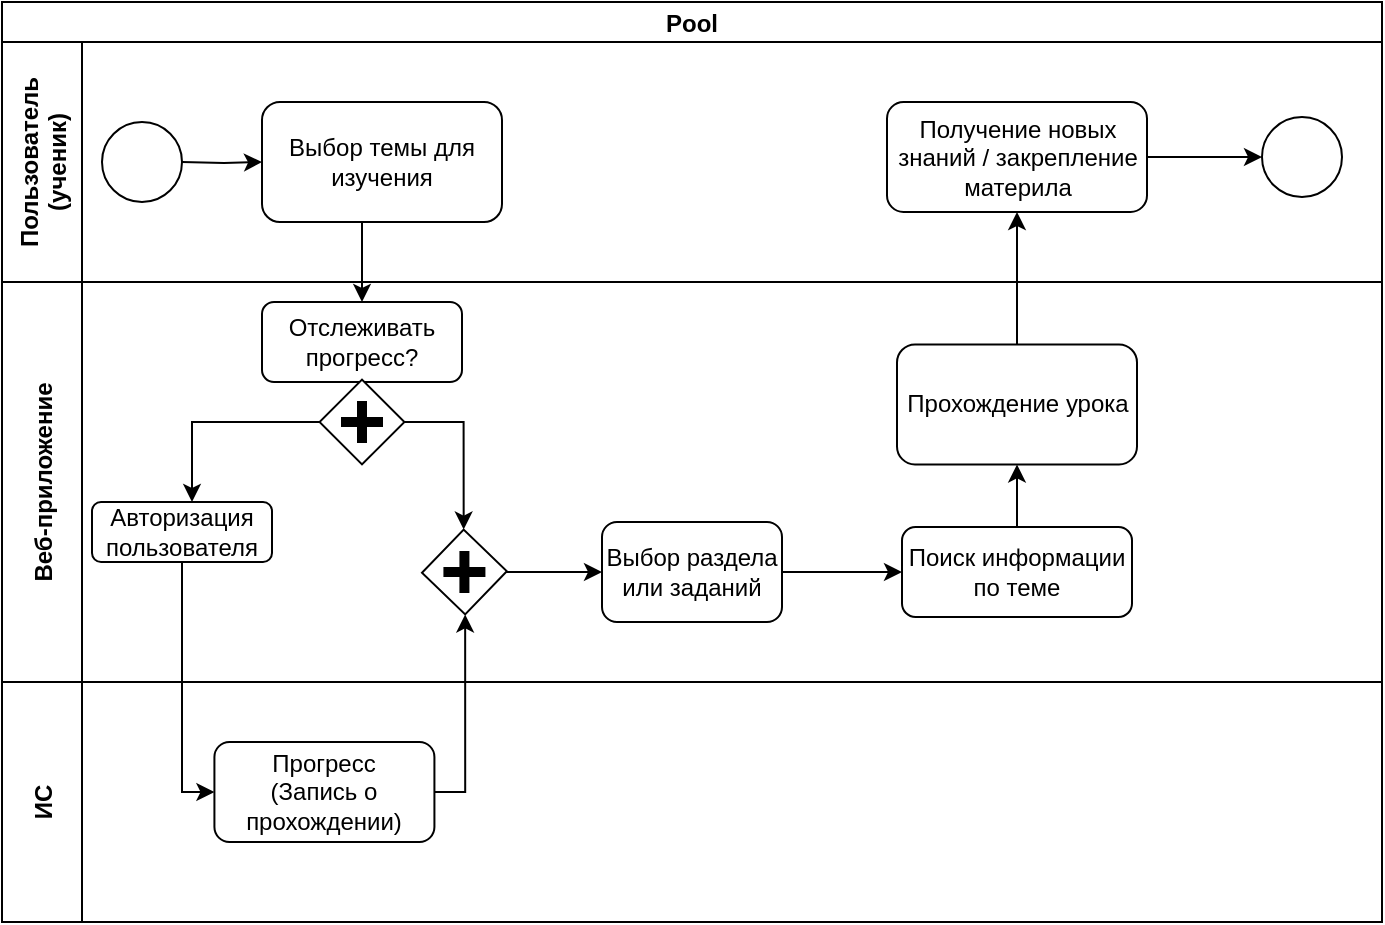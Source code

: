 <mxfile version="21.1.7" type="github" pages="6">
  <diagram name="Page-2" id="p3gcr781eOgya4hMA3FV">
    <mxGraphModel dx="1063" dy="484" grid="1" gridSize="10" guides="1" tooltips="1" connect="1" arrows="1" fold="1" page="1" pageScale="1" pageWidth="827" pageHeight="1169" math="0" shadow="0">
      <root>
        <mxCell id="0" />
        <mxCell id="1" parent="0" />
        <mxCell id="Vk-8Xl2fjeRFc3GVbgZu-17" value="Pool" style="swimlane;childLayout=stackLayout;resizeParent=1;resizeParentMax=0;horizontal=1;startSize=20;horizontalStack=0;" parent="1" vertex="1">
          <mxGeometry x="10" y="20" width="690" height="460" as="geometry" />
        </mxCell>
        <mxCell id="Vk-8Xl2fjeRFc3GVbgZu-18" value="Пользователь &#xa;(ученик)" style="swimlane;startSize=40;horizontal=0;" parent="Vk-8Xl2fjeRFc3GVbgZu-17" vertex="1">
          <mxGeometry y="20" width="690" height="120" as="geometry" />
        </mxCell>
        <mxCell id="Vk-8Xl2fjeRFc3GVbgZu-24" style="edgeStyle=orthogonalEdgeStyle;rounded=0;orthogonalLoop=1;jettySize=auto;html=1;entryX=0;entryY=0.5;entryDx=0;entryDy=0;" parent="Vk-8Xl2fjeRFc3GVbgZu-18" target="Vk-8Xl2fjeRFc3GVbgZu-23" edge="1">
          <mxGeometry relative="1" as="geometry">
            <mxPoint x="90" y="60" as="sourcePoint" />
          </mxGeometry>
        </mxCell>
        <mxCell id="Vk-8Xl2fjeRFc3GVbgZu-23" value="Выбор темы для изучения" style="rounded=1;whiteSpace=wrap;html=1;" parent="Vk-8Xl2fjeRFc3GVbgZu-18" vertex="1">
          <mxGeometry x="130" y="30" width="120" height="60" as="geometry" />
        </mxCell>
        <mxCell id="Vk-8Xl2fjeRFc3GVbgZu-50" value="Получение новых знаний / закрепление материла" style="rounded=1;whiteSpace=wrap;html=1;" parent="Vk-8Xl2fjeRFc3GVbgZu-18" vertex="1">
          <mxGeometry x="442.5" y="30" width="130" height="55" as="geometry" />
        </mxCell>
        <mxCell id="Vk-8Xl2fjeRFc3GVbgZu-52" style="edgeStyle=orthogonalEdgeStyle;rounded=0;orthogonalLoop=1;jettySize=auto;html=1;entryX=0;entryY=0.5;entryDx=0;entryDy=0;" parent="Vk-8Xl2fjeRFc3GVbgZu-18" source="Vk-8Xl2fjeRFc3GVbgZu-50" target="aGIYdKyFeVwWRzIYIGuz-2" edge="1">
          <mxGeometry relative="1" as="geometry">
            <mxPoint x="660" y="60" as="targetPoint" />
          </mxGeometry>
        </mxCell>
        <mxCell id="aGIYdKyFeVwWRzIYIGuz-1" value="" style="ellipse;whiteSpace=wrap;html=1;aspect=fixed;" parent="Vk-8Xl2fjeRFc3GVbgZu-18" vertex="1">
          <mxGeometry x="50" y="40" width="40" height="40" as="geometry" />
        </mxCell>
        <mxCell id="aGIYdKyFeVwWRzIYIGuz-2" value="" style="ellipse;whiteSpace=wrap;html=1;aspect=fixed;" parent="Vk-8Xl2fjeRFc3GVbgZu-18" vertex="1">
          <mxGeometry x="630" y="37.5" width="40" height="40" as="geometry" />
        </mxCell>
        <mxCell id="Vk-8Xl2fjeRFc3GVbgZu-19" value="Веб-приложение" style="swimlane;startSize=40;horizontal=0;" parent="Vk-8Xl2fjeRFc3GVbgZu-17" vertex="1">
          <mxGeometry y="140" width="690" height="200" as="geometry" />
        </mxCell>
        <mxCell id="Vk-8Xl2fjeRFc3GVbgZu-31" style="edgeStyle=orthogonalEdgeStyle;rounded=0;orthogonalLoop=1;jettySize=auto;html=1;exitX=1;exitY=0;exitDx=0;exitDy=0;entryX=0;entryY=0;entryDx=0;entryDy=0;" parent="Vk-8Xl2fjeRFc3GVbgZu-19" source="aGIYdKyFeVwWRzIYIGuz-24" target="7YDCZpimpjtPIdij3ktK-2" edge="1">
          <mxGeometry relative="1" as="geometry">
            <Array as="points">
              <mxPoint x="231" y="70" />
            </Array>
            <mxPoint x="250" y="130" as="targetPoint" />
          </mxGeometry>
        </mxCell>
        <mxCell id="Vk-8Xl2fjeRFc3GVbgZu-26" value="Отслеживать прогресс?" style="rounded=1;whiteSpace=wrap;html=1;" parent="Vk-8Xl2fjeRFc3GVbgZu-19" vertex="1">
          <mxGeometry x="130" y="10" width="100" height="40" as="geometry" />
        </mxCell>
        <mxCell id="Vk-8Xl2fjeRFc3GVbgZu-28" value="Авторизация пользователя" style="whiteSpace=wrap;html=1;rounded=1;" parent="Vk-8Xl2fjeRFc3GVbgZu-19" vertex="1">
          <mxGeometry x="45" y="110" width="90" height="30" as="geometry" />
        </mxCell>
        <mxCell id="Vk-8Xl2fjeRFc3GVbgZu-29" value="" style="edgeStyle=orthogonalEdgeStyle;rounded=0;orthogonalLoop=1;jettySize=auto;html=1;exitX=0;exitY=1;exitDx=0;exitDy=0;" parent="Vk-8Xl2fjeRFc3GVbgZu-19" source="aGIYdKyFeVwWRzIYIGuz-24" target="Vk-8Xl2fjeRFc3GVbgZu-28" edge="1">
          <mxGeometry relative="1" as="geometry">
            <Array as="points">
              <mxPoint x="95" y="70" />
            </Array>
          </mxGeometry>
        </mxCell>
        <mxCell id="Vk-8Xl2fjeRFc3GVbgZu-30" value="Выбор раздела или заданий" style="whiteSpace=wrap;html=1;rounded=1;" parent="Vk-8Xl2fjeRFc3GVbgZu-19" vertex="1">
          <mxGeometry x="300" y="120" width="90" height="50" as="geometry" />
        </mxCell>
        <mxCell id="Vk-8Xl2fjeRFc3GVbgZu-39" value="Прохождение урока" style="whiteSpace=wrap;html=1;rounded=1;" parent="Vk-8Xl2fjeRFc3GVbgZu-19" vertex="1">
          <mxGeometry x="447.5" y="31.21" width="120" height="60" as="geometry" />
        </mxCell>
        <mxCell id="aGIYdKyFeVwWRzIYIGuz-23" value="" style="group" parent="Vk-8Xl2fjeRFc3GVbgZu-19" vertex="1" connectable="0">
          <mxGeometry x="158.787" y="48.787" width="42.426" height="42.426" as="geometry" />
        </mxCell>
        <mxCell id="aGIYdKyFeVwWRzIYIGuz-24" value="" style="whiteSpace=wrap;html=1;aspect=fixed;rotation=45;" parent="aGIYdKyFeVwWRzIYIGuz-23" vertex="1">
          <mxGeometry x="6.213" y="6.213" width="30" height="30" as="geometry" />
        </mxCell>
        <mxCell id="aGIYdKyFeVwWRzIYIGuz-25" value="" style="shape=cross;whiteSpace=wrap;html=1;fillColor=#000000;" parent="aGIYdKyFeVwWRzIYIGuz-23" vertex="1">
          <mxGeometry x="11.213" y="11.213" width="20" height="20" as="geometry" />
        </mxCell>
        <mxCell id="Vk-8Xl2fjeRFc3GVbgZu-35" value="Поиск информации по теме" style="whiteSpace=wrap;html=1;rounded=1;" parent="Vk-8Xl2fjeRFc3GVbgZu-19" vertex="1">
          <mxGeometry x="450" y="122.5" width="115" height="45" as="geometry" />
        </mxCell>
        <mxCell id="Vk-8Xl2fjeRFc3GVbgZu-36" value="" style="edgeStyle=orthogonalEdgeStyle;rounded=0;orthogonalLoop=1;jettySize=auto;html=1;" parent="Vk-8Xl2fjeRFc3GVbgZu-19" source="Vk-8Xl2fjeRFc3GVbgZu-30" target="Vk-8Xl2fjeRFc3GVbgZu-35" edge="1">
          <mxGeometry relative="1" as="geometry" />
        </mxCell>
        <mxCell id="Vk-8Xl2fjeRFc3GVbgZu-40" value="" style="edgeStyle=orthogonalEdgeStyle;rounded=0;orthogonalLoop=1;jettySize=auto;html=1;" parent="Vk-8Xl2fjeRFc3GVbgZu-19" source="Vk-8Xl2fjeRFc3GVbgZu-35" target="Vk-8Xl2fjeRFc3GVbgZu-39" edge="1">
          <mxGeometry relative="1" as="geometry" />
        </mxCell>
        <mxCell id="7YDCZpimpjtPIdij3ktK-1" value="" style="group" parent="Vk-8Xl2fjeRFc3GVbgZu-19" vertex="1" connectable="0">
          <mxGeometry x="209.997" y="123.787" width="42.426" height="42.426" as="geometry" />
        </mxCell>
        <mxCell id="7YDCZpimpjtPIdij3ktK-2" value="" style="whiteSpace=wrap;html=1;aspect=fixed;rotation=44;" parent="7YDCZpimpjtPIdij3ktK-1" vertex="1">
          <mxGeometry x="6.213" y="6.213" width="30" height="30" as="geometry" />
        </mxCell>
        <mxCell id="7YDCZpimpjtPIdij3ktK-3" value="" style="shape=cross;whiteSpace=wrap;html=1;fillColor=#000000;" parent="7YDCZpimpjtPIdij3ktK-1" vertex="1">
          <mxGeometry x="11.213" y="11.213" width="20" height="20" as="geometry" />
        </mxCell>
        <mxCell id="7YDCZpimpjtPIdij3ktK-11" style="edgeStyle=orthogonalEdgeStyle;rounded=0;orthogonalLoop=1;jettySize=auto;html=1;entryX=0;entryY=0.5;entryDx=0;entryDy=0;" parent="Vk-8Xl2fjeRFc3GVbgZu-19" source="7YDCZpimpjtPIdij3ktK-2" target="Vk-8Xl2fjeRFc3GVbgZu-30" edge="1">
          <mxGeometry relative="1" as="geometry" />
        </mxCell>
        <mxCell id="Vk-8Xl2fjeRFc3GVbgZu-20" value="ИС" style="swimlane;startSize=40;horizontal=0;" parent="Vk-8Xl2fjeRFc3GVbgZu-17" vertex="1">
          <mxGeometry y="340" width="690" height="120" as="geometry" />
        </mxCell>
        <mxCell id="Vk-8Xl2fjeRFc3GVbgZu-42" value="Прогресс&lt;br&gt;(Запись о прохождении)" style="whiteSpace=wrap;html=1;rounded=1;" parent="Vk-8Xl2fjeRFc3GVbgZu-20" vertex="1">
          <mxGeometry x="106.21" y="30" width="110" height="50" as="geometry" />
        </mxCell>
        <mxCell id="Vk-8Xl2fjeRFc3GVbgZu-27" style="edgeStyle=orthogonalEdgeStyle;rounded=0;orthogonalLoop=1;jettySize=auto;html=1;entryX=0.5;entryY=0;entryDx=0;entryDy=0;" parent="Vk-8Xl2fjeRFc3GVbgZu-17" source="Vk-8Xl2fjeRFc3GVbgZu-23" target="Vk-8Xl2fjeRFc3GVbgZu-26" edge="1">
          <mxGeometry relative="1" as="geometry">
            <Array as="points">
              <mxPoint x="180" y="120" />
              <mxPoint x="180" y="120" />
            </Array>
          </mxGeometry>
        </mxCell>
        <mxCell id="Vk-8Xl2fjeRFc3GVbgZu-33" style="edgeStyle=orthogonalEdgeStyle;rounded=0;orthogonalLoop=1;jettySize=auto;html=1;entryX=0;entryY=0.5;entryDx=0;entryDy=0;" parent="Vk-8Xl2fjeRFc3GVbgZu-17" source="Vk-8Xl2fjeRFc3GVbgZu-28" target="Vk-8Xl2fjeRFc3GVbgZu-42" edge="1">
          <mxGeometry relative="1" as="geometry">
            <Array as="points">
              <mxPoint x="90" y="395" />
            </Array>
            <mxPoint x="90" y="380" as="targetPoint" />
          </mxGeometry>
        </mxCell>
        <mxCell id="Vk-8Xl2fjeRFc3GVbgZu-43" style="edgeStyle=orthogonalEdgeStyle;rounded=0;orthogonalLoop=1;jettySize=auto;html=1;entryX=0.5;entryY=1;entryDx=0;entryDy=0;" parent="Vk-8Xl2fjeRFc3GVbgZu-17" source="Vk-8Xl2fjeRFc3GVbgZu-39" target="Vk-8Xl2fjeRFc3GVbgZu-50" edge="1">
          <mxGeometry relative="1" as="geometry">
            <mxPoint x="580" y="210" as="targetPoint" />
          </mxGeometry>
        </mxCell>
        <mxCell id="7YDCZpimpjtPIdij3ktK-9" style="edgeStyle=orthogonalEdgeStyle;rounded=0;orthogonalLoop=1;jettySize=auto;html=1;exitX=1;exitY=0.5;exitDx=0;exitDy=0;entryX=1;entryY=1;entryDx=0;entryDy=0;" parent="Vk-8Xl2fjeRFc3GVbgZu-17" source="Vk-8Xl2fjeRFc3GVbgZu-42" target="7YDCZpimpjtPIdij3ktK-2" edge="1">
          <mxGeometry relative="1" as="geometry">
            <mxPoint x="230.103" y="330" as="targetPoint" />
            <Array as="points">
              <mxPoint x="232" y="395" />
            </Array>
          </mxGeometry>
        </mxCell>
      </root>
    </mxGraphModel>
  </diagram>
  <diagram name="use-case" id="xRfJjN5U6KogyHBEEUW-">
    <mxGraphModel dx="1890" dy="484" grid="1" gridSize="10" guides="1" tooltips="1" connect="1" arrows="1" fold="1" page="1" pageScale="1" pageWidth="827" pageHeight="1169" math="0" shadow="0">
      <root>
        <mxCell id="0" />
        <mxCell id="1" parent="0" />
        <mxCell id="zpvH-Re5oC1C9k6YvXHp-5" style="edgeStyle=orthogonalEdgeStyle;rounded=0;orthogonalLoop=1;jettySize=auto;html=1;entryX=0;entryY=0.5;entryDx=0;entryDy=0;endArrow=none;endFill=0;exitX=1;exitY=0.5;exitDx=0;exitDy=0;dashed=1;" parent="1" source="CwgXRB2nl2cfTZKlXlng-1" target="zpvH-Re5oC1C9k6YvXHp-1" edge="1">
          <mxGeometry relative="1" as="geometry">
            <Array as="points">
              <mxPoint x="147" y="220" />
              <mxPoint x="147" y="130" />
            </Array>
          </mxGeometry>
        </mxCell>
        <mxCell id="CwgXRB2nl2cfTZKlXlng-3" style="edgeStyle=orthogonalEdgeStyle;rounded=0;orthogonalLoop=1;jettySize=auto;html=1;entryX=0;entryY=0.5;entryDx=0;entryDy=0;endArrow=none;endFill=0;" edge="1" parent="1" source="fJZpoL8-cSIQ_mWnWYam-1" target="CwgXRB2nl2cfTZKlXlng-1">
          <mxGeometry relative="1" as="geometry" />
        </mxCell>
        <mxCell id="fJZpoL8-cSIQ_mWnWYam-1" value="Ученик" style="shape=umlActor;verticalLabelPosition=bottom;verticalAlign=top;html=1;outlineConnect=0;" parent="1" vertex="1">
          <mxGeometry x="-80" y="180" width="40" height="80" as="geometry" />
        </mxCell>
        <mxCell id="gKpqHcXrbwHjKlHT9kks-12" style="edgeStyle=orthogonalEdgeStyle;rounded=0;orthogonalLoop=1;jettySize=auto;html=1;entryX=0;entryY=0.5;entryDx=0;entryDy=0;endArrow=none;endFill=0;" parent="1" source="zpvH-Re5oC1C9k6YvXHp-1" target="gKpqHcXrbwHjKlHT9kks-5" edge="1">
          <mxGeometry relative="1" as="geometry" />
        </mxCell>
        <mxCell id="zpvH-Re5oC1C9k6YvXHp-1" value="Теория" style="ellipse;whiteSpace=wrap;html=1;" parent="1" vertex="1">
          <mxGeometry x="197" y="90" width="140" height="80" as="geometry" />
        </mxCell>
        <mxCell id="gKpqHcXrbwHjKlHT9kks-27" style="edgeStyle=orthogonalEdgeStyle;rounded=0;orthogonalLoop=1;jettySize=auto;html=1;endArrow=none;endFill=0;entryX=0.023;entryY=0.5;entryDx=0;entryDy=0;entryPerimeter=0;" parent="1" source="zpvH-Re5oC1C9k6YvXHp-2" target="zpvH-Re5oC1C9k6YvXHp-3" edge="1">
          <mxGeometry relative="1" as="geometry">
            <mxPoint x="520" y="520" as="targetPoint" />
          </mxGeometry>
        </mxCell>
        <mxCell id="zpvH-Re5oC1C9k6YvXHp-2" value="&lt;div&gt;Информационная &lt;br&gt;&lt;/div&gt;&lt;div&gt;система&lt;/div&gt;" style="shape=umlActor;verticalLabelPosition=bottom;verticalAlign=top;html=1;outlineConnect=0;" parent="1" vertex="1">
          <mxGeometry x="-80" y="480" width="40" height="80" as="geometry" />
        </mxCell>
        <mxCell id="gKpqHcXrbwHjKlHT9kks-19" value="" style="edgeStyle=orthogonalEdgeStyle;rounded=0;orthogonalLoop=1;jettySize=auto;html=1;dashed=1;" parent="1" source="zpvH-Re5oC1C9k6YvXHp-3" target="gKpqHcXrbwHjKlHT9kks-18" edge="1">
          <mxGeometry relative="1" as="geometry" />
        </mxCell>
        <mxCell id="gKpqHcXrbwHjKlHT9kks-24" value="&quot;include&quot;" style="edgeLabel;html=1;align=center;verticalAlign=middle;resizable=0;points=[];" parent="gKpqHcXrbwHjKlHT9kks-19" vertex="1" connectable="0">
          <mxGeometry x="0.379" y="-1" relative="1" as="geometry">
            <mxPoint as="offset" />
          </mxGeometry>
        </mxCell>
        <mxCell id="zpvH-Re5oC1C9k6YvXHp-3" value="Отслеживание прогресса уровня обучения ученика" style="ellipse;whiteSpace=wrap;html=1;" parent="1" vertex="1">
          <mxGeometry x="527" y="480" width="130" height="80" as="geometry" />
        </mxCell>
        <mxCell id="OYMWzDf9oSQI86G9NqcH-2" style="edgeStyle=orthogonalEdgeStyle;rounded=0;orthogonalLoop=1;jettySize=auto;html=1;endArrow=none;endFill=0;startArrow=none;startFill=0;dashed=1;" parent="1" source="OYMWzDf9oSQI86G9NqcH-1" edge="1">
          <mxGeometry relative="1" as="geometry">
            <mxPoint x="147" y="210" as="targetPoint" />
            <Array as="points">
              <mxPoint x="147" y="220" />
            </Array>
          </mxGeometry>
        </mxCell>
        <mxCell id="gKpqHcXrbwHjKlHT9kks-6" style="edgeStyle=orthogonalEdgeStyle;rounded=0;orthogonalLoop=1;jettySize=auto;html=1;entryX=0;entryY=0.5;entryDx=0;entryDy=0;endArrow=none;endFill=0;" parent="1" source="OYMWzDf9oSQI86G9NqcH-1" target="gKpqHcXrbwHjKlHT9kks-5" edge="1">
          <mxGeometry relative="1" as="geometry">
            <Array as="points">
              <mxPoint x="367" y="220" />
              <mxPoint x="367" y="180" />
            </Array>
          </mxGeometry>
        </mxCell>
        <mxCell id="OYMWzDf9oSQI86G9NqcH-1" value="Практикум" style="ellipse;whiteSpace=wrap;html=1;" parent="1" vertex="1">
          <mxGeometry x="197" y="180" width="140" height="80" as="geometry" />
        </mxCell>
        <mxCell id="OYMWzDf9oSQI86G9NqcH-5" style="edgeStyle=orthogonalEdgeStyle;rounded=0;orthogonalLoop=1;jettySize=auto;html=1;startArrow=none;startFill=0;endArrow=none;endFill=0;dashed=1;" parent="1" source="OYMWzDf9oSQI86G9NqcH-4" edge="1">
          <mxGeometry relative="1" as="geometry">
            <mxPoint x="147" y="280" as="targetPoint" />
            <Array as="points">
              <mxPoint x="147" y="320" />
            </Array>
          </mxGeometry>
        </mxCell>
        <mxCell id="OYMWzDf9oSQI86G9NqcH-9" style="edgeStyle=orthogonalEdgeStyle;rounded=0;orthogonalLoop=1;jettySize=auto;html=1;exitX=1;exitY=0.5;exitDx=0;exitDy=0;entryX=0;entryY=0.5;entryDx=0;entryDy=0;endArrow=none;endFill=0;" parent="1" source="OYMWzDf9oSQI86G9NqcH-4" target="OYMWzDf9oSQI86G9NqcH-7" edge="1">
          <mxGeometry relative="1" as="geometry" />
        </mxCell>
        <mxCell id="OYMWzDf9oSQI86G9NqcH-4" value="&lt;div&gt;Приложение &lt;br&gt;&lt;/div&gt;&lt;div&gt;помощник&lt;/div&gt;" style="ellipse;whiteSpace=wrap;html=1;" parent="1" vertex="1">
          <mxGeometry x="197" y="280" width="140" height="80" as="geometry" />
        </mxCell>
        <mxCell id="OYMWzDf9oSQI86G9NqcH-13" style="edgeStyle=orthogonalEdgeStyle;rounded=0;orthogonalLoop=1;jettySize=auto;html=1;entryX=0;entryY=0.5;entryDx=0;entryDy=0;endArrow=block;endFill=0;" parent="1" source="OYMWzDf9oSQI86G9NqcH-7" target="OYMWzDf9oSQI86G9NqcH-10" edge="1">
          <mxGeometry relative="1" as="geometry">
            <Array as="points">
              <mxPoint x="487" y="320" />
              <mxPoint x="487" y="270" />
            </Array>
          </mxGeometry>
        </mxCell>
        <mxCell id="OYMWzDf9oSQI86G9NqcH-7" value="&lt;div&gt;Выбор &lt;br&gt;&lt;/div&gt;&lt;div&gt;параметра&lt;/div&gt;" style="ellipse;whiteSpace=wrap;html=1;" parent="1" vertex="1">
          <mxGeometry x="361" y="300" width="100" height="40" as="geometry" />
        </mxCell>
        <mxCell id="OYMWzDf9oSQI86G9NqcH-8" value="" style="endArrow=none;html=1;rounded=0;dashed=1;" parent="1" edge="1">
          <mxGeometry width="50" height="50" relative="1" as="geometry">
            <mxPoint x="147" y="210" as="sourcePoint" />
            <mxPoint x="147" y="280" as="targetPoint" />
          </mxGeometry>
        </mxCell>
        <mxCell id="gKpqHcXrbwHjKlHT9kks-3" style="edgeStyle=orthogonalEdgeStyle;rounded=0;orthogonalLoop=1;jettySize=auto;html=1;exitX=1;exitY=0.5;exitDx=0;exitDy=0;entryX=0;entryY=0.5;entryDx=0;entryDy=0;endArrow=none;endFill=0;" parent="1" source="OYMWzDf9oSQI86G9NqcH-10" target="gKpqHcXrbwHjKlHT9kks-1" edge="1">
          <mxGeometry relative="1" as="geometry" />
        </mxCell>
        <mxCell id="OYMWzDf9oSQI86G9NqcH-10" value="Интервал" style="ellipse;whiteSpace=wrap;html=1;" parent="1" vertex="1">
          <mxGeometry x="507" y="250" width="100" height="40" as="geometry" />
        </mxCell>
        <mxCell id="OYMWzDf9oSQI86G9NqcH-14" style="edgeStyle=orthogonalEdgeStyle;rounded=0;orthogonalLoop=1;jettySize=auto;html=1;startArrow=block;startFill=0;endArrow=none;endFill=0;" parent="1" source="OYMWzDf9oSQI86G9NqcH-11" edge="1">
          <mxGeometry relative="1" as="geometry">
            <mxPoint x="487" y="320" as="targetPoint" />
            <Array as="points">
              <mxPoint x="507" y="320" />
              <mxPoint x="507" y="320" />
            </Array>
          </mxGeometry>
        </mxCell>
        <mxCell id="gKpqHcXrbwHjKlHT9kks-2" style="edgeStyle=orthogonalEdgeStyle;rounded=0;orthogonalLoop=1;jettySize=auto;html=1;entryX=0;entryY=0.5;entryDx=0;entryDy=0;endArrow=none;endFill=0;" parent="1" source="OYMWzDf9oSQI86G9NqcH-11" target="gKpqHcXrbwHjKlHT9kks-1" edge="1">
          <mxGeometry relative="1" as="geometry" />
        </mxCell>
        <mxCell id="OYMWzDf9oSQI86G9NqcH-11" value="Аккорд" style="ellipse;whiteSpace=wrap;html=1;" parent="1" vertex="1">
          <mxGeometry x="507" y="300" width="100" height="40" as="geometry" />
        </mxCell>
        <mxCell id="OYMWzDf9oSQI86G9NqcH-15" style="edgeStyle=orthogonalEdgeStyle;rounded=0;orthogonalLoop=1;jettySize=auto;html=1;exitX=0;exitY=0.5;exitDx=0;exitDy=0;startArrow=block;startFill=0;endArrow=none;endFill=0;" parent="1" source="OYMWzDf9oSQI86G9NqcH-12" edge="1">
          <mxGeometry relative="1" as="geometry">
            <mxPoint x="487" y="320" as="targetPoint" />
            <Array as="points">
              <mxPoint x="487" y="370" />
            </Array>
          </mxGeometry>
        </mxCell>
        <mxCell id="gKpqHcXrbwHjKlHT9kks-4" style="edgeStyle=orthogonalEdgeStyle;rounded=0;orthogonalLoop=1;jettySize=auto;html=1;entryX=0;entryY=0.5;entryDx=0;entryDy=0;endArrow=none;endFill=0;" parent="1" source="OYMWzDf9oSQI86G9NqcH-12" target="gKpqHcXrbwHjKlHT9kks-1" edge="1">
          <mxGeometry relative="1" as="geometry" />
        </mxCell>
        <mxCell id="OYMWzDf9oSQI86G9NqcH-12" value="Гамма" style="ellipse;whiteSpace=wrap;html=1;" parent="1" vertex="1">
          <mxGeometry x="507" y="350" width="100" height="40" as="geometry" />
        </mxCell>
        <mxCell id="gKpqHcXrbwHjKlHT9kks-16" style="edgeStyle=orthogonalEdgeStyle;rounded=0;orthogonalLoop=1;jettySize=auto;html=1;entryX=0.554;entryY=0;entryDx=0;entryDy=0;entryPerimeter=0;dashed=1;" parent="1" source="gKpqHcXrbwHjKlHT9kks-1" target="zpvH-Re5oC1C9k6YvXHp-3" edge="1">
          <mxGeometry relative="1" as="geometry">
            <Array as="points">
              <mxPoint x="707" y="440" />
              <mxPoint x="599" y="440" />
            </Array>
          </mxGeometry>
        </mxCell>
        <mxCell id="gKpqHcXrbwHjKlHT9kks-28" value="&quot;include&quot;" style="edgeLabel;html=1;align=center;verticalAlign=middle;resizable=0;points=[];" parent="gKpqHcXrbwHjKlHT9kks-16" vertex="1" connectable="0">
          <mxGeometry x="0.323" y="4" relative="1" as="geometry">
            <mxPoint x="12" y="-4" as="offset" />
          </mxGeometry>
        </mxCell>
        <mxCell id="gKpqHcXrbwHjKlHT9kks-1" value="&lt;div&gt;Вывод результата&lt;br&gt;&lt;/div&gt;" style="ellipse;whiteSpace=wrap;html=1;" parent="1" vertex="1">
          <mxGeometry x="657" y="300" width="100" height="40" as="geometry" />
        </mxCell>
        <mxCell id="gKpqHcXrbwHjKlHT9kks-9" style="edgeStyle=orthogonalEdgeStyle;rounded=0;orthogonalLoop=1;jettySize=auto;html=1;entryX=0;entryY=0.5;entryDx=0;entryDy=0;endArrow=none;endFill=0;" parent="1" source="gKpqHcXrbwHjKlHT9kks-5" target="gKpqHcXrbwHjKlHT9kks-8" edge="1">
          <mxGeometry relative="1" as="geometry" />
        </mxCell>
        <mxCell id="gKpqHcXrbwHjKlHT9kks-5" value="&lt;div&gt;Выбор &lt;br&gt;&lt;/div&gt;&lt;div&gt;темы&lt;br&gt;&lt;/div&gt;" style="ellipse;whiteSpace=wrap;html=1;" parent="1" vertex="1">
          <mxGeometry x="397" y="160" width="100" height="40" as="geometry" />
        </mxCell>
        <mxCell id="gKpqHcXrbwHjKlHT9kks-11" style="edgeStyle=orthogonalEdgeStyle;rounded=0;orthogonalLoop=1;jettySize=auto;html=1;exitX=1;exitY=0.5;exitDx=0;exitDy=0;endArrow=none;endFill=0;" parent="1" source="gKpqHcXrbwHjKlHT9kks-8" target="gKpqHcXrbwHjKlHT9kks-10" edge="1">
          <mxGeometry relative="1" as="geometry" />
        </mxCell>
        <mxCell id="gKpqHcXrbwHjKlHT9kks-8" value="Изучение материала" style="ellipse;whiteSpace=wrap;html=1;" parent="1" vertex="1">
          <mxGeometry x="517" y="160" width="100" height="40" as="geometry" />
        </mxCell>
        <mxCell id="gKpqHcXrbwHjKlHT9kks-14" style="edgeStyle=orthogonalEdgeStyle;rounded=0;orthogonalLoop=1;jettySize=auto;html=1;dashed=1;" parent="1" source="gKpqHcXrbwHjKlHT9kks-10" edge="1">
          <mxGeometry relative="1" as="geometry">
            <mxPoint x="660" y="520" as="targetPoint" />
            <Array as="points">
              <mxPoint x="777" y="180" />
              <mxPoint x="777" y="520" />
              <mxPoint x="660" y="520" />
            </Array>
          </mxGeometry>
        </mxCell>
        <mxCell id="gKpqHcXrbwHjKlHT9kks-29" value="&quot;include&quot;" style="edgeLabel;html=1;align=center;verticalAlign=middle;resizable=0;points=[];" parent="gKpqHcXrbwHjKlHT9kks-14" vertex="1" connectable="0">
          <mxGeometry x="0.843" y="2" relative="1" as="geometry">
            <mxPoint x="31" y="-3" as="offset" />
          </mxGeometry>
        </mxCell>
        <mxCell id="gKpqHcXrbwHjKlHT9kks-10" value="Тест на закрепление материала" style="ellipse;whiteSpace=wrap;html=1;" parent="1" vertex="1">
          <mxGeometry x="647" y="150" width="100" height="60" as="geometry" />
        </mxCell>
        <mxCell id="gKpqHcXrbwHjKlHT9kks-23" style="edgeStyle=orthogonalEdgeStyle;rounded=0;orthogonalLoop=1;jettySize=auto;html=1;entryX=0.457;entryY=0;entryDx=0;entryDy=0;entryPerimeter=0;dashed=1;" parent="1" source="gKpqHcXrbwHjKlHT9kks-18" target="zpvH-Re5oC1C9k6YvXHp-1" edge="1">
          <mxGeometry relative="1" as="geometry">
            <Array as="points">
              <mxPoint x="827" y="660" />
              <mxPoint x="827" y="70" />
              <mxPoint x="260" y="70" />
            </Array>
          </mxGeometry>
        </mxCell>
        <mxCell id="gKpqHcXrbwHjKlHT9kks-25" value="&quot;extend&quot;" style="edgeLabel;html=1;align=center;verticalAlign=middle;resizable=0;points=[];" parent="gKpqHcXrbwHjKlHT9kks-23" vertex="1" connectable="0">
          <mxGeometry x="-0.902" y="1" relative="1" as="geometry">
            <mxPoint as="offset" />
          </mxGeometry>
        </mxCell>
        <mxCell id="gKpqHcXrbwHjKlHT9kks-18" value="Рекомендация" style="ellipse;whiteSpace=wrap;html=1;" parent="1" vertex="1">
          <mxGeometry x="397" y="620" width="130" height="80" as="geometry" />
        </mxCell>
        <mxCell id="CwgXRB2nl2cfTZKlXlng-1" value="Выбор &lt;br&gt;действия" style="ellipse;whiteSpace=wrap;html=1;" vertex="1" parent="1">
          <mxGeometry y="190" width="100" height="60" as="geometry" />
        </mxCell>
        <mxCell id="CwgXRB2nl2cfTZKlXlng-5" value="&quot;include&quot;" style="edgeLabel;html=1;align=center;verticalAlign=middle;resizable=0;points=[];" vertex="1" connectable="0" parent="1">
          <mxGeometry x="501" y="599" as="geometry">
            <mxPoint x="-331" y="-380" as="offset" />
          </mxGeometry>
        </mxCell>
        <mxCell id="CwgXRB2nl2cfTZKlXlng-6" value="&quot;include&quot;" style="edgeLabel;html=1;align=center;verticalAlign=middle;resizable=0;points=[];" vertex="1" connectable="0" parent="1">
          <mxGeometry x="511" y="609" as="geometry">
            <mxPoint x="-335" y="-289" as="offset" />
          </mxGeometry>
        </mxCell>
        <mxCell id="CwgXRB2nl2cfTZKlXlng-7" value="&quot;include&quot;" style="edgeLabel;html=1;align=center;verticalAlign=middle;resizable=0;points=[];" vertex="1" connectable="0" parent="1">
          <mxGeometry x="170" y="130" as="geometry" />
        </mxCell>
      </root>
    </mxGraphModel>
  </diagram>
  <diagram id="bGgRjWEdXQhF2Czzu9dc" name="мпо">
    <mxGraphModel dx="1063" dy="484" grid="1" gridSize="10" guides="1" tooltips="1" connect="1" arrows="1" fold="1" page="1" pageScale="1" pageWidth="827" pageHeight="1169" math="0" shadow="0">
      <root>
        <mxCell id="0" />
        <mxCell id="1" parent="0" />
        <mxCell id="UeiIkLf0DGE-H7O4Ujwd-1" value="Модель предметной области" style="swimlane;whiteSpace=wrap;html=1;startSize=30;" vertex="1" parent="1">
          <mxGeometry width="1050" height="400" as="geometry" />
        </mxCell>
        <mxCell id="UeiIkLf0DGE-H7O4Ujwd-7" value="ученик" style="swimlane;whiteSpace=wrap;html=1;" vertex="1" parent="UeiIkLf0DGE-H7O4Ujwd-1">
          <mxGeometry y="30" width="630" height="370" as="geometry" />
        </mxCell>
        <mxCell id="UeiIkLf0DGE-H7O4Ujwd-8" value="ученик" style="swimlane;fontStyle=0;childLayout=stackLayout;horizontal=1;startSize=30;horizontalStack=0;resizeParent=1;resizeParentMax=0;resizeLast=0;collapsible=1;marginBottom=0;whiteSpace=wrap;html=1;" vertex="1" parent="UeiIkLf0DGE-H7O4Ujwd-7">
          <mxGeometry x="10" y="70" width="90" height="150" as="geometry">
            <mxRectangle x="20" y="120" width="60" height="30" as="alternateBounds" />
          </mxGeometry>
        </mxCell>
        <mxCell id="UeiIkLf0DGE-H7O4Ujwd-9" value="ФИО" style="text;strokeColor=none;fillColor=none;align=left;verticalAlign=middle;spacingLeft=4;spacingRight=4;overflow=hidden;points=[[0,0.5],[1,0.5]];portConstraint=eastwest;rotatable=0;whiteSpace=wrap;html=1;" vertex="1" parent="UeiIkLf0DGE-H7O4Ujwd-8">
          <mxGeometry y="30" width="90" height="30" as="geometry" />
        </mxCell>
        <mxCell id="UeiIkLf0DGE-H7O4Ujwd-10" value="логин" style="text;strokeColor=none;fillColor=none;align=left;verticalAlign=middle;spacingLeft=4;spacingRight=4;overflow=hidden;points=[[0,0.5],[1,0.5]];portConstraint=eastwest;rotatable=0;whiteSpace=wrap;html=1;" vertex="1" parent="UeiIkLf0DGE-H7O4Ujwd-8">
          <mxGeometry y="60" width="90" height="30" as="geometry" />
        </mxCell>
        <mxCell id="UeiIkLf0DGE-H7O4Ujwd-11" value="почта" style="text;strokeColor=none;fillColor=none;align=left;verticalAlign=middle;spacingLeft=4;spacingRight=4;overflow=hidden;points=[[0,0.5],[1,0.5]];portConstraint=eastwest;rotatable=0;whiteSpace=wrap;html=1;" vertex="1" parent="UeiIkLf0DGE-H7O4Ujwd-8">
          <mxGeometry y="90" width="90" height="30" as="geometry" />
        </mxCell>
        <mxCell id="UeiIkLf0DGE-H7O4Ujwd-16" value="пароль" style="text;strokeColor=none;fillColor=none;align=left;verticalAlign=middle;spacingLeft=4;spacingRight=4;overflow=hidden;points=[[0,0.5],[1,0.5]];portConstraint=eastwest;rotatable=0;whiteSpace=wrap;html=1;" vertex="1" parent="UeiIkLf0DGE-H7O4Ujwd-8">
          <mxGeometry y="120" width="90" height="30" as="geometry" />
        </mxCell>
        <mxCell id="UeiIkLf0DGE-H7O4Ujwd-17" value="выбор действия" style="swimlane;fontStyle=0;childLayout=stackLayout;horizontal=1;startSize=30;horizontalStack=0;resizeParent=1;resizeParentMax=0;resizeLast=0;collapsible=1;marginBottom=0;whiteSpace=wrap;html=1;" vertex="1" parent="UeiIkLf0DGE-H7O4Ujwd-7">
          <mxGeometry x="150" y="70" width="110" height="120" as="geometry" />
        </mxCell>
        <mxCell id="UeiIkLf0DGE-H7O4Ujwd-18" value="теория" style="text;strokeColor=none;fillColor=none;align=left;verticalAlign=middle;spacingLeft=4;spacingRight=4;overflow=hidden;points=[[0,0.5],[1,0.5]];portConstraint=eastwest;rotatable=0;whiteSpace=wrap;html=1;" vertex="1" parent="UeiIkLf0DGE-H7O4Ujwd-17">
          <mxGeometry y="30" width="110" height="30" as="geometry" />
        </mxCell>
        <mxCell id="UeiIkLf0DGE-H7O4Ujwd-19" value="практикум" style="text;strokeColor=none;fillColor=none;align=left;verticalAlign=middle;spacingLeft=4;spacingRight=4;overflow=hidden;points=[[0,0.5],[1,0.5]];portConstraint=eastwest;rotatable=0;whiteSpace=wrap;html=1;" vertex="1" parent="UeiIkLf0DGE-H7O4Ujwd-17">
          <mxGeometry y="60" width="110" height="30" as="geometry" />
        </mxCell>
        <mxCell id="UeiIkLf0DGE-H7O4Ujwd-20" value="приложение" style="text;strokeColor=none;fillColor=none;align=left;verticalAlign=middle;spacingLeft=4;spacingRight=4;overflow=hidden;points=[[0,0.5],[1,0.5]];portConstraint=eastwest;rotatable=0;whiteSpace=wrap;html=1;" vertex="1" parent="UeiIkLf0DGE-H7O4Ujwd-17">
          <mxGeometry y="90" width="110" height="30" as="geometry" />
        </mxCell>
        <mxCell id="UeiIkLf0DGE-H7O4Ujwd-21" value="выбор параметра" style="swimlane;fontStyle=0;childLayout=stackLayout;horizontal=1;startSize=30;horizontalStack=0;resizeParent=1;resizeParentMax=0;resizeLast=0;collapsible=1;marginBottom=0;whiteSpace=wrap;html=1;" vertex="1" parent="UeiIkLf0DGE-H7O4Ujwd-7">
          <mxGeometry x="320" y="190" width="110" height="120" as="geometry" />
        </mxCell>
        <mxCell id="UeiIkLf0DGE-H7O4Ujwd-22" value="интервал" style="text;strokeColor=none;fillColor=none;align=left;verticalAlign=middle;spacingLeft=4;spacingRight=4;overflow=hidden;points=[[0,0.5],[1,0.5]];portConstraint=eastwest;rotatable=0;whiteSpace=wrap;html=1;" vertex="1" parent="UeiIkLf0DGE-H7O4Ujwd-21">
          <mxGeometry y="30" width="110" height="30" as="geometry" />
        </mxCell>
        <mxCell id="UeiIkLf0DGE-H7O4Ujwd-23" value="аккорд" style="text;strokeColor=none;fillColor=none;align=left;verticalAlign=middle;spacingLeft=4;spacingRight=4;overflow=hidden;points=[[0,0.5],[1,0.5]];portConstraint=eastwest;rotatable=0;whiteSpace=wrap;html=1;" vertex="1" parent="UeiIkLf0DGE-H7O4Ujwd-21">
          <mxGeometry y="60" width="110" height="30" as="geometry" />
        </mxCell>
        <mxCell id="UeiIkLf0DGE-H7O4Ujwd-24" value="гамма" style="text;strokeColor=none;fillColor=none;align=left;verticalAlign=middle;spacingLeft=4;spacingRight=4;overflow=hidden;points=[[0,0.5],[1,0.5]];portConstraint=eastwest;rotatable=0;whiteSpace=wrap;html=1;" vertex="1" parent="UeiIkLf0DGE-H7O4Ujwd-21">
          <mxGeometry y="90" width="110" height="30" as="geometry" />
        </mxCell>
        <mxCell id="UeiIkLf0DGE-H7O4Ujwd-25" value="результат" style="swimlane;fontStyle=0;childLayout=stackLayout;horizontal=1;startSize=30;horizontalStack=0;resizeParent=1;resizeParentMax=0;resizeLast=0;collapsible=1;marginBottom=0;whiteSpace=wrap;html=1;" vertex="1" parent="UeiIkLf0DGE-H7O4Ujwd-7">
          <mxGeometry x="470" y="220" width="106" height="120" as="geometry" />
        </mxCell>
        <mxCell id="UeiIkLf0DGE-H7O4Ujwd-26" value="визульно" style="text;strokeColor=none;fillColor=none;align=left;verticalAlign=middle;spacingLeft=4;spacingRight=4;overflow=hidden;points=[[0,0.5],[1,0.5]];portConstraint=eastwest;rotatable=0;whiteSpace=wrap;html=1;" vertex="1" parent="UeiIkLf0DGE-H7O4Ujwd-25">
          <mxGeometry y="30" width="106" height="30" as="geometry" />
        </mxCell>
        <mxCell id="UeiIkLf0DGE-H7O4Ujwd-27" value="нотный стан" style="text;strokeColor=none;fillColor=none;align=left;verticalAlign=middle;spacingLeft=4;spacingRight=4;overflow=hidden;points=[[0,0.5],[1,0.5]];portConstraint=eastwest;rotatable=0;whiteSpace=wrap;html=1;" vertex="1" parent="UeiIkLf0DGE-H7O4Ujwd-25">
          <mxGeometry y="60" width="106" height="30" as="geometry" />
        </mxCell>
        <mxCell id="UeiIkLf0DGE-H7O4Ujwd-28" value="звук" style="text;strokeColor=none;fillColor=none;align=left;verticalAlign=middle;spacingLeft=4;spacingRight=4;overflow=hidden;points=[[0,0.5],[1,0.5]];portConstraint=eastwest;rotatable=0;whiteSpace=wrap;html=1;" vertex="1" parent="UeiIkLf0DGE-H7O4Ujwd-25">
          <mxGeometry y="90" width="106" height="30" as="geometry" />
        </mxCell>
        <mxCell id="UeiIkLf0DGE-H7O4Ujwd-37" value="выбор темы" style="swimlane;fontStyle=0;childLayout=stackLayout;horizontal=1;startSize=30;horizontalStack=0;resizeParent=1;resizeParentMax=0;resizeLast=0;collapsible=1;marginBottom=0;whiteSpace=wrap;html=1;" vertex="1" parent="UeiIkLf0DGE-H7O4Ujwd-7">
          <mxGeometry x="304" y="50" width="110" height="60" as="geometry" />
        </mxCell>
        <mxCell id="UeiIkLf0DGE-H7O4Ujwd-38" value="название" style="text;strokeColor=none;fillColor=none;align=left;verticalAlign=middle;spacingLeft=4;spacingRight=4;overflow=hidden;points=[[0,0.5],[1,0.5]];portConstraint=eastwest;rotatable=0;whiteSpace=wrap;html=1;" vertex="1" parent="UeiIkLf0DGE-H7O4Ujwd-37">
          <mxGeometry y="30" width="110" height="30" as="geometry" />
        </mxCell>
        <mxCell id="UeiIkLf0DGE-H7O4Ujwd-41" value="тест" style="swimlane;fontStyle=0;childLayout=stackLayout;horizontal=1;startSize=30;horizontalStack=0;resizeParent=1;resizeParentMax=0;resizeLast=0;collapsible=1;marginBottom=0;whiteSpace=wrap;html=1;" vertex="1" parent="UeiIkLf0DGE-H7O4Ujwd-7">
          <mxGeometry x="460" y="50" width="140" height="90" as="geometry" />
        </mxCell>
        <mxCell id="UeiIkLf0DGE-H7O4Ujwd-42" value="вопросы" style="text;strokeColor=none;fillColor=none;align=left;verticalAlign=middle;spacingLeft=4;spacingRight=4;overflow=hidden;points=[[0,0.5],[1,0.5]];portConstraint=eastwest;rotatable=0;whiteSpace=wrap;html=1;" vertex="1" parent="UeiIkLf0DGE-H7O4Ujwd-41">
          <mxGeometry y="30" width="140" height="30" as="geometry" />
        </mxCell>
        <mxCell id="UeiIkLf0DGE-H7O4Ujwd-43" value="музыкальный диктант" style="text;strokeColor=none;fillColor=none;align=left;verticalAlign=middle;spacingLeft=4;spacingRight=4;overflow=hidden;points=[[0,0.5],[1,0.5]];portConstraint=eastwest;rotatable=0;whiteSpace=wrap;html=1;" vertex="1" parent="UeiIkLf0DGE-H7O4Ujwd-41">
          <mxGeometry y="60" width="140" height="30" as="geometry" />
        </mxCell>
        <mxCell id="UeiIkLf0DGE-H7O4Ujwd-2" value="информационная система" style="swimlane;whiteSpace=wrap;html=1;" vertex="1" parent="UeiIkLf0DGE-H7O4Ujwd-1">
          <mxGeometry x="630" y="30" width="420" height="370" as="geometry" />
        </mxCell>
        <mxCell id="UeiIkLf0DGE-H7O4Ujwd-29" value="сбор данных" style="swimlane;fontStyle=0;childLayout=stackLayout;horizontal=1;startSize=30;horizontalStack=0;resizeParent=1;resizeParentMax=0;resizeLast=0;collapsible=1;marginBottom=0;whiteSpace=wrap;html=1;" vertex="1" parent="UeiIkLf0DGE-H7O4Ujwd-2">
          <mxGeometry x="40" y="100" width="140" height="100" as="geometry" />
        </mxCell>
        <mxCell id="UeiIkLf0DGE-H7O4Ujwd-30" value="оценка за тест" style="text;strokeColor=none;fillColor=none;align=left;verticalAlign=middle;spacingLeft=4;spacingRight=4;overflow=hidden;points=[[0,0.5],[1,0.5]];portConstraint=eastwest;rotatable=0;whiteSpace=wrap;html=1;" vertex="1" parent="UeiIkLf0DGE-H7O4Ujwd-29">
          <mxGeometry y="30" width="140" height="30" as="geometry" />
        </mxCell>
        <mxCell id="UeiIkLf0DGE-H7O4Ujwd-31" value="количество обращений к темам теории" style="text;strokeColor=none;fillColor=none;align=left;verticalAlign=middle;spacingLeft=4;spacingRight=4;overflow=hidden;points=[[0,0.5],[1,0.5]];portConstraint=eastwest;rotatable=0;whiteSpace=wrap;html=1;" vertex="1" parent="UeiIkLf0DGE-H7O4Ujwd-29">
          <mxGeometry y="60" width="140" height="40" as="geometry" />
        </mxCell>
        <mxCell id="UeiIkLf0DGE-H7O4Ujwd-33" value="рекомендация" style="swimlane;fontStyle=0;childLayout=stackLayout;horizontal=1;startSize=30;horizontalStack=0;resizeParent=1;resizeParentMax=0;resizeLast=0;collapsible=1;marginBottom=0;whiteSpace=wrap;html=1;" vertex="1" parent="UeiIkLf0DGE-H7O4Ujwd-2">
          <mxGeometry x="240" y="100" width="140" height="60" as="geometry" />
        </mxCell>
        <mxCell id="UeiIkLf0DGE-H7O4Ujwd-34" value="прохождение темы" style="text;strokeColor=none;fillColor=none;align=left;verticalAlign=middle;spacingLeft=4;spacingRight=4;overflow=hidden;points=[[0,0.5],[1,0.5]];portConstraint=eastwest;rotatable=0;whiteSpace=wrap;html=1;" vertex="1" parent="UeiIkLf0DGE-H7O4Ujwd-33">
          <mxGeometry y="30" width="140" height="30" as="geometry" />
        </mxCell>
      </root>
    </mxGraphModel>
  </diagram>
  <diagram id="20l7fqfeNC1QqdjTDUyi" name="Page-2">
    <mxGraphModel dx="1063" dy="484" grid="1" gridSize="10" guides="1" tooltips="1" connect="1" arrows="1" fold="1" page="1" pageScale="1" pageWidth="827" pageHeight="1169" math="0" shadow="0">
      <root>
        <mxCell id="0" />
        <mxCell id="1" parent="0" />
        <mxCell id="Vk-8Xl2fjeRFc3GVbgZu-17" value="Pool" style="swimlane;childLayout=stackLayout;resizeParent=1;resizeParentMax=0;horizontal=1;startSize=20;horizontalStack=0;" parent="1" vertex="1">
          <mxGeometry x="10" y="20" width="690" height="460" as="geometry" />
        </mxCell>
        <mxCell id="Vk-8Xl2fjeRFc3GVbgZu-18" value="Пользователь &#xa;(ученик)" style="swimlane;startSize=40;horizontal=0;" parent="Vk-8Xl2fjeRFc3GVbgZu-17" vertex="1">
          <mxGeometry y="20" width="690" height="120" as="geometry" />
        </mxCell>
        <mxCell id="Vk-8Xl2fjeRFc3GVbgZu-24" style="edgeStyle=orthogonalEdgeStyle;rounded=0;orthogonalLoop=1;jettySize=auto;html=1;entryX=0;entryY=0.5;entryDx=0;entryDy=0;" parent="Vk-8Xl2fjeRFc3GVbgZu-18" target="Vk-8Xl2fjeRFc3GVbgZu-23" edge="1">
          <mxGeometry relative="1" as="geometry">
            <mxPoint x="90" y="60" as="sourcePoint" />
          </mxGeometry>
        </mxCell>
        <mxCell id="Vk-8Xl2fjeRFc3GVbgZu-23" value="Выбор темы для изучения" style="rounded=1;whiteSpace=wrap;html=1;" parent="Vk-8Xl2fjeRFc3GVbgZu-18" vertex="1">
          <mxGeometry x="130" y="30" width="120" height="60" as="geometry" />
        </mxCell>
        <mxCell id="Vk-8Xl2fjeRFc3GVbgZu-50" value="Получение новых знаний / закрепление материла" style="rounded=1;whiteSpace=wrap;html=1;" parent="Vk-8Xl2fjeRFc3GVbgZu-18" vertex="1">
          <mxGeometry x="442.5" y="30" width="130" height="55" as="geometry" />
        </mxCell>
        <mxCell id="Vk-8Xl2fjeRFc3GVbgZu-52" style="edgeStyle=orthogonalEdgeStyle;rounded=0;orthogonalLoop=1;jettySize=auto;html=1;entryX=0;entryY=0.5;entryDx=0;entryDy=0;" parent="Vk-8Xl2fjeRFc3GVbgZu-18" source="Vk-8Xl2fjeRFc3GVbgZu-50" target="aGIYdKyFeVwWRzIYIGuz-2" edge="1">
          <mxGeometry relative="1" as="geometry">
            <mxPoint x="660" y="60" as="targetPoint" />
          </mxGeometry>
        </mxCell>
        <mxCell id="aGIYdKyFeVwWRzIYIGuz-1" value="" style="ellipse;whiteSpace=wrap;html=1;aspect=fixed;" parent="Vk-8Xl2fjeRFc3GVbgZu-18" vertex="1">
          <mxGeometry x="50" y="40" width="40" height="40" as="geometry" />
        </mxCell>
        <mxCell id="aGIYdKyFeVwWRzIYIGuz-2" value="" style="ellipse;whiteSpace=wrap;html=1;aspect=fixed;" parent="Vk-8Xl2fjeRFc3GVbgZu-18" vertex="1">
          <mxGeometry x="630" y="37.5" width="40" height="40" as="geometry" />
        </mxCell>
        <mxCell id="Vk-8Xl2fjeRFc3GVbgZu-19" value="Веб-приложение" style="swimlane;startSize=40;horizontal=0;" parent="Vk-8Xl2fjeRFc3GVbgZu-17" vertex="1">
          <mxGeometry y="140" width="690" height="200" as="geometry" />
        </mxCell>
        <mxCell id="Vk-8Xl2fjeRFc3GVbgZu-31" style="edgeStyle=orthogonalEdgeStyle;rounded=0;orthogonalLoop=1;jettySize=auto;html=1;exitX=1;exitY=0;exitDx=0;exitDy=0;entryX=0;entryY=0;entryDx=0;entryDy=0;" parent="Vk-8Xl2fjeRFc3GVbgZu-19" source="aGIYdKyFeVwWRzIYIGuz-24" target="7YDCZpimpjtPIdij3ktK-2" edge="1">
          <mxGeometry relative="1" as="geometry">
            <Array as="points">
              <mxPoint x="231" y="70" />
            </Array>
            <mxPoint x="250" y="130" as="targetPoint" />
          </mxGeometry>
        </mxCell>
        <mxCell id="Vk-8Xl2fjeRFc3GVbgZu-26" value="Отслеживать прогресс?" style="rounded=1;whiteSpace=wrap;html=1;" parent="Vk-8Xl2fjeRFc3GVbgZu-19" vertex="1">
          <mxGeometry x="130" y="10" width="100" height="40" as="geometry" />
        </mxCell>
        <mxCell id="Vk-8Xl2fjeRFc3GVbgZu-28" value="Авторизация пользователя" style="whiteSpace=wrap;html=1;rounded=1;" parent="Vk-8Xl2fjeRFc3GVbgZu-19" vertex="1">
          <mxGeometry x="45" y="110" width="90" height="30" as="geometry" />
        </mxCell>
        <mxCell id="Vk-8Xl2fjeRFc3GVbgZu-29" value="" style="edgeStyle=orthogonalEdgeStyle;rounded=0;orthogonalLoop=1;jettySize=auto;html=1;exitX=0;exitY=1;exitDx=0;exitDy=0;" parent="Vk-8Xl2fjeRFc3GVbgZu-19" source="aGIYdKyFeVwWRzIYIGuz-24" target="Vk-8Xl2fjeRFc3GVbgZu-28" edge="1">
          <mxGeometry relative="1" as="geometry">
            <Array as="points">
              <mxPoint x="95" y="70" />
            </Array>
          </mxGeometry>
        </mxCell>
        <mxCell id="Vk-8Xl2fjeRFc3GVbgZu-30" value="Выбор раздела или заданий" style="whiteSpace=wrap;html=1;rounded=1;" parent="Vk-8Xl2fjeRFc3GVbgZu-19" vertex="1">
          <mxGeometry x="300" y="130" width="90" height="30" as="geometry" />
        </mxCell>
        <mxCell id="Vk-8Xl2fjeRFc3GVbgZu-39" value="Прохождение урока" style="whiteSpace=wrap;html=1;rounded=1;" parent="Vk-8Xl2fjeRFc3GVbgZu-19" vertex="1">
          <mxGeometry x="447.5" y="31.21" width="120" height="60" as="geometry" />
        </mxCell>
        <mxCell id="aGIYdKyFeVwWRzIYIGuz-23" value="" style="group" parent="Vk-8Xl2fjeRFc3GVbgZu-19" vertex="1" connectable="0">
          <mxGeometry x="158.787" y="48.787" width="42.426" height="42.426" as="geometry" />
        </mxCell>
        <mxCell id="aGIYdKyFeVwWRzIYIGuz-24" value="" style="whiteSpace=wrap;html=1;aspect=fixed;rotation=45;" parent="aGIYdKyFeVwWRzIYIGuz-23" vertex="1">
          <mxGeometry x="6.213" y="6.213" width="30" height="30" as="geometry" />
        </mxCell>
        <mxCell id="aGIYdKyFeVwWRzIYIGuz-25" value="" style="shape=cross;whiteSpace=wrap;html=1;fillColor=#000000;" parent="aGIYdKyFeVwWRzIYIGuz-23" vertex="1">
          <mxGeometry x="11.213" y="11.213" width="20" height="20" as="geometry" />
        </mxCell>
        <mxCell id="Vk-8Xl2fjeRFc3GVbgZu-35" value="Поиск информации по теме" style="whiteSpace=wrap;html=1;rounded=1;" parent="Vk-8Xl2fjeRFc3GVbgZu-19" vertex="1">
          <mxGeometry x="450" y="122.5" width="115" height="45" as="geometry" />
        </mxCell>
        <mxCell id="Vk-8Xl2fjeRFc3GVbgZu-36" value="" style="edgeStyle=orthogonalEdgeStyle;rounded=0;orthogonalLoop=1;jettySize=auto;html=1;" parent="Vk-8Xl2fjeRFc3GVbgZu-19" source="Vk-8Xl2fjeRFc3GVbgZu-30" target="Vk-8Xl2fjeRFc3GVbgZu-35" edge="1">
          <mxGeometry relative="1" as="geometry" />
        </mxCell>
        <mxCell id="Vk-8Xl2fjeRFc3GVbgZu-40" value="" style="edgeStyle=orthogonalEdgeStyle;rounded=0;orthogonalLoop=1;jettySize=auto;html=1;" parent="Vk-8Xl2fjeRFc3GVbgZu-19" source="Vk-8Xl2fjeRFc3GVbgZu-35" target="Vk-8Xl2fjeRFc3GVbgZu-39" edge="1">
          <mxGeometry relative="1" as="geometry" />
        </mxCell>
        <mxCell id="7YDCZpimpjtPIdij3ktK-1" value="" style="group" parent="Vk-8Xl2fjeRFc3GVbgZu-19" vertex="1" connectable="0">
          <mxGeometry x="209.997" y="123.787" width="42.426" height="42.426" as="geometry" />
        </mxCell>
        <mxCell id="7YDCZpimpjtPIdij3ktK-2" value="" style="whiteSpace=wrap;html=1;aspect=fixed;rotation=44;" parent="7YDCZpimpjtPIdij3ktK-1" vertex="1">
          <mxGeometry x="6.213" y="6.213" width="30" height="30" as="geometry" />
        </mxCell>
        <mxCell id="7YDCZpimpjtPIdij3ktK-3" value="" style="shape=cross;whiteSpace=wrap;html=1;fillColor=#000000;" parent="7YDCZpimpjtPIdij3ktK-1" vertex="1">
          <mxGeometry x="11.213" y="11.213" width="20" height="20" as="geometry" />
        </mxCell>
        <mxCell id="7YDCZpimpjtPIdij3ktK-11" style="edgeStyle=orthogonalEdgeStyle;rounded=0;orthogonalLoop=1;jettySize=auto;html=1;entryX=0;entryY=0.5;entryDx=0;entryDy=0;" parent="Vk-8Xl2fjeRFc3GVbgZu-19" source="7YDCZpimpjtPIdij3ktK-2" target="Vk-8Xl2fjeRFc3GVbgZu-30" edge="1">
          <mxGeometry relative="1" as="geometry" />
        </mxCell>
        <mxCell id="Vk-8Xl2fjeRFc3GVbgZu-20" value="ИС" style="swimlane;startSize=40;horizontal=0;" parent="Vk-8Xl2fjeRFc3GVbgZu-17" vertex="1">
          <mxGeometry y="340" width="690" height="120" as="geometry" />
        </mxCell>
        <mxCell id="Vk-8Xl2fjeRFc3GVbgZu-32" value="БД" style="shape=datastore;whiteSpace=wrap;html=1;" parent="Vk-8Xl2fjeRFc3GVbgZu-20" vertex="1">
          <mxGeometry x="60" y="40" width="60" height="60" as="geometry" />
        </mxCell>
        <mxCell id="Vk-8Xl2fjeRFc3GVbgZu-42" value="Прогресс&lt;br&gt;(Запись о прохождении)" style="whiteSpace=wrap;html=1;rounded=1;" parent="Vk-8Xl2fjeRFc3GVbgZu-20" vertex="1">
          <mxGeometry x="160" y="50" width="140" height="40" as="geometry" />
        </mxCell>
        <mxCell id="Vk-8Xl2fjeRFc3GVbgZu-34" style="edgeStyle=orthogonalEdgeStyle;rounded=0;orthogonalLoop=1;jettySize=auto;html=1;" parent="Vk-8Xl2fjeRFc3GVbgZu-20" source="Vk-8Xl2fjeRFc3GVbgZu-32" edge="1">
          <mxGeometry relative="1" as="geometry">
            <mxPoint x="160" y="70" as="targetPoint" />
          </mxGeometry>
        </mxCell>
        <mxCell id="Vk-8Xl2fjeRFc3GVbgZu-27" style="edgeStyle=orthogonalEdgeStyle;rounded=0;orthogonalLoop=1;jettySize=auto;html=1;entryX=0.5;entryY=0;entryDx=0;entryDy=0;" parent="Vk-8Xl2fjeRFc3GVbgZu-17" source="Vk-8Xl2fjeRFc3GVbgZu-23" target="Vk-8Xl2fjeRFc3GVbgZu-26" edge="1">
          <mxGeometry relative="1" as="geometry">
            <Array as="points">
              <mxPoint x="180" y="120" />
              <mxPoint x="180" y="120" />
            </Array>
          </mxGeometry>
        </mxCell>
        <mxCell id="Vk-8Xl2fjeRFc3GVbgZu-33" style="edgeStyle=orthogonalEdgeStyle;rounded=0;orthogonalLoop=1;jettySize=auto;html=1;" parent="Vk-8Xl2fjeRFc3GVbgZu-17" source="Vk-8Xl2fjeRFc3GVbgZu-28" target="Vk-8Xl2fjeRFc3GVbgZu-32" edge="1">
          <mxGeometry relative="1" as="geometry">
            <Array as="points">
              <mxPoint x="90" y="260" />
              <mxPoint x="90" y="260" />
            </Array>
          </mxGeometry>
        </mxCell>
        <mxCell id="Vk-8Xl2fjeRFc3GVbgZu-43" style="edgeStyle=orthogonalEdgeStyle;rounded=0;orthogonalLoop=1;jettySize=auto;html=1;entryX=0.5;entryY=1;entryDx=0;entryDy=0;" parent="Vk-8Xl2fjeRFc3GVbgZu-17" source="Vk-8Xl2fjeRFc3GVbgZu-39" target="Vk-8Xl2fjeRFc3GVbgZu-50" edge="1">
          <mxGeometry relative="1" as="geometry">
            <mxPoint x="580" y="210" as="targetPoint" />
          </mxGeometry>
        </mxCell>
        <mxCell id="7YDCZpimpjtPIdij3ktK-9" style="edgeStyle=orthogonalEdgeStyle;rounded=0;orthogonalLoop=1;jettySize=auto;html=1;exitX=0.5;exitY=0;exitDx=0;exitDy=0;entryX=1;entryY=1;entryDx=0;entryDy=0;" parent="Vk-8Xl2fjeRFc3GVbgZu-17" source="Vk-8Xl2fjeRFc3GVbgZu-42" target="7YDCZpimpjtPIdij3ktK-2" edge="1">
          <mxGeometry relative="1" as="geometry">
            <mxPoint x="230.103" y="330" as="targetPoint" />
            <Array as="points">
              <mxPoint x="231" y="390" />
            </Array>
          </mxGeometry>
        </mxCell>
      </root>
    </mxGraphModel>
  </diagram>
  <diagram id="J5epQX_KYkSJHJt5mPeu" name="Page-1">
    <mxGraphModel dx="1890" dy="484" grid="1" gridSize="10" guides="1" tooltips="1" connect="1" arrows="1" fold="1" page="1" pageScale="1" pageWidth="827" pageHeight="1169" math="0" shadow="0">
      <root>
        <mxCell id="0" />
        <mxCell id="1" parent="0" />
        <mxCell id="e2t3kXl5LUbeaItetZgc-1" value="П1 (4, Ф1)" style="rounded=1;whiteSpace=wrap;html=1;" parent="1" vertex="1">
          <mxGeometry x="340" y="40" width="120" height="40" as="geometry" />
        </mxCell>
        <mxCell id="e2t3kXl5LUbeaItetZgc-2" value="" style="endArrow=classic;html=1;rounded=0;exitX=0.5;exitY=1;exitDx=0;exitDy=0;entryX=0.5;entryY=0;entryDx=0;entryDy=0;" parent="1" source="e2t3kXl5LUbeaItetZgc-1" target="e2t3kXl5LUbeaItetZgc-3" edge="1">
          <mxGeometry width="50" height="50" relative="1" as="geometry">
            <mxPoint x="470" y="330" as="sourcePoint" />
            <mxPoint x="460" y="110" as="targetPoint" />
            <Array as="points" />
          </mxGeometry>
        </mxCell>
        <mxCell id="e2t3kXl5LUbeaItetZgc-10" value="" style="edgeStyle=orthogonalEdgeStyle;rounded=0;orthogonalLoop=1;jettySize=auto;html=1;" parent="1" source="e2t3kXl5LUbeaItetZgc-3" target="e2t3kXl5LUbeaItetZgc-9" edge="1">
          <mxGeometry relative="1" as="geometry" />
        </mxCell>
        <mxCell id="e2t3kXl5LUbeaItetZgc-3" value="Д1" style="ellipse;whiteSpace=wrap;html=1;aspect=fixed;" parent="1" vertex="1">
          <mxGeometry x="380" y="110" width="40" height="40" as="geometry" />
        </mxCell>
        <mxCell id="e2t3kXl5LUbeaItetZgc-28" style="edgeStyle=orthogonalEdgeStyle;rounded=0;orthogonalLoop=1;jettySize=auto;html=1;entryX=0.5;entryY=0;entryDx=0;entryDy=0;fontSize=12;" parent="1" source="e2t3kXl5LUbeaItetZgc-8" target="e2t3kXl5LUbeaItetZgc-17" edge="1">
          <mxGeometry relative="1" as="geometry" />
        </mxCell>
        <mxCell id="e2t3kXl5LUbeaItetZgc-29" style="edgeStyle=orthogonalEdgeStyle;rounded=0;orthogonalLoop=1;jettySize=auto;html=1;exitX=0;exitY=1;exitDx=0;exitDy=0;entryX=0.5;entryY=0;entryDx=0;entryDy=0;fontSize=12;" parent="1" source="e2t3kXl5LUbeaItetZgc-8" target="e2t3kXl5LUbeaItetZgc-18" edge="1">
          <mxGeometry relative="1" as="geometry">
            <Array as="points">
              <mxPoint x="25" y="280" />
            </Array>
          </mxGeometry>
        </mxCell>
        <mxCell id="e2t3kXl5LUbeaItetZgc-30" style="edgeStyle=orthogonalEdgeStyle;rounded=0;orthogonalLoop=1;jettySize=auto;html=1;entryX=0.5;entryY=0;entryDx=0;entryDy=0;fontSize=12;" parent="1" source="e2t3kXl5LUbeaItetZgc-8" target="e2t3kXl5LUbeaItetZgc-19" edge="1">
          <mxGeometry relative="1" as="geometry">
            <Array as="points">
              <mxPoint x="130" y="300" />
              <mxPoint x="85" y="300" />
            </Array>
          </mxGeometry>
        </mxCell>
        <mxCell id="e2t3kXl5LUbeaItetZgc-31" value="" style="edgeStyle=orthogonalEdgeStyle;rounded=0;orthogonalLoop=1;jettySize=auto;html=1;fontSize=12;" parent="1" source="e2t3kXl5LUbeaItetZgc-8" target="e2t3kXl5LUbeaItetZgc-21" edge="1">
          <mxGeometry relative="1" as="geometry">
            <Array as="points">
              <mxPoint x="160" y="300" />
              <mxPoint x="205" y="300" />
            </Array>
          </mxGeometry>
        </mxCell>
        <mxCell id="e2t3kXl5LUbeaItetZgc-33" style="edgeStyle=orthogonalEdgeStyle;rounded=0;orthogonalLoop=1;jettySize=auto;html=1;fontSize=12;" parent="1" source="e2t3kXl5LUbeaItetZgc-8" target="e2t3kXl5LUbeaItetZgc-20" edge="1">
          <mxGeometry relative="1" as="geometry">
            <Array as="points">
              <mxPoint x="145" y="300" />
              <mxPoint x="145" y="300" />
            </Array>
          </mxGeometry>
        </mxCell>
        <mxCell id="e2t3kXl5LUbeaItetZgc-34" style="edgeStyle=orthogonalEdgeStyle;rounded=0;orthogonalLoop=1;jettySize=auto;html=1;exitX=1;exitY=0.75;exitDx=0;exitDy=0;fontSize=12;" parent="1" source="e2t3kXl5LUbeaItetZgc-8" target="e2t3kXl5LUbeaItetZgc-22" edge="1">
          <mxGeometry relative="1" as="geometry">
            <Array as="points">
              <mxPoint x="200" y="280" />
              <mxPoint x="265" y="280" />
            </Array>
          </mxGeometry>
        </mxCell>
        <mxCell id="e2t3kXl5LUbeaItetZgc-35" style="edgeStyle=orthogonalEdgeStyle;rounded=0;orthogonalLoop=1;jettySize=auto;html=1;fontSize=12;" parent="1" source="e2t3kXl5LUbeaItetZgc-8" target="e2t3kXl5LUbeaItetZgc-23" edge="1">
          <mxGeometry relative="1" as="geometry" />
        </mxCell>
        <mxCell id="e2t3kXl5LUbeaItetZgc-8" value="П3 (2, Ф2 и Д2)" style="rounded=1;whiteSpace=wrap;html=1;" parent="1" vertex="1">
          <mxGeometry x="90" y="240" width="110" height="40" as="geometry" />
        </mxCell>
        <mxCell id="e2t3kXl5LUbeaItetZgc-12" value="" style="edgeStyle=orthogonalEdgeStyle;rounded=0;orthogonalLoop=1;jettySize=auto;html=1;" parent="1" source="e2t3kXl5LUbeaItetZgc-9" target="e2t3kXl5LUbeaItetZgc-11" edge="1">
          <mxGeometry relative="1" as="geometry" />
        </mxCell>
        <mxCell id="e2t3kXl5LUbeaItetZgc-14" value="" style="edgeStyle=orthogonalEdgeStyle;rounded=0;orthogonalLoop=1;jettySize=auto;html=1;" parent="1" source="e2t3kXl5LUbeaItetZgc-9" target="e2t3kXl5LUbeaItetZgc-13" edge="1">
          <mxGeometry relative="1" as="geometry" />
        </mxCell>
        <mxCell id="e2t3kXl5LUbeaItetZgc-9" value="П2 (3, Д1)" style="rounded=1;whiteSpace=wrap;html=1;" parent="1" vertex="1">
          <mxGeometry x="350" y="180" width="100" height="40" as="geometry" />
        </mxCell>
        <mxCell id="e2t3kXl5LUbeaItetZgc-54" style="edgeStyle=orthogonalEdgeStyle;rounded=0;orthogonalLoop=1;jettySize=auto;html=1;exitX=0.5;exitY=1;exitDx=0;exitDy=0;entryX=0.5;entryY=0;entryDx=0;entryDy=0;" parent="1" source="e2t3kXl5LUbeaItetZgc-11" target="e2t3kXl5LUbeaItetZgc-43" edge="1">
          <mxGeometry relative="1" as="geometry" />
        </mxCell>
        <mxCell id="e2t3kXl5LUbeaItetZgc-11" value="Д3" style="ellipse;whiteSpace=wrap;html=1;rounded=1;" parent="1" vertex="1">
          <mxGeometry x="630" y="180" width="40" height="40" as="geometry" />
        </mxCell>
        <mxCell id="e2t3kXl5LUbeaItetZgc-15" value="" style="edgeStyle=orthogonalEdgeStyle;rounded=0;orthogonalLoop=1;jettySize=auto;html=1;" parent="1" source="e2t3kXl5LUbeaItetZgc-13" target="e2t3kXl5LUbeaItetZgc-8" edge="1">
          <mxGeometry relative="1" as="geometry" />
        </mxCell>
        <mxCell id="e2t3kXl5LUbeaItetZgc-13" value="Д2" style="ellipse;whiteSpace=wrap;html=1;rounded=1;" parent="1" vertex="1">
          <mxGeometry x="125" y="180" width="40" height="40" as="geometry" />
        </mxCell>
        <mxCell id="e2t3kXl5LUbeaItetZgc-56" value="" style="edgeStyle=orthogonalEdgeStyle;rounded=0;orthogonalLoop=1;jettySize=auto;html=1;fontSize=12;" parent="1" source="e2t3kXl5LUbeaItetZgc-17" target="e2t3kXl5LUbeaItetZgc-55" edge="1">
          <mxGeometry relative="1" as="geometry" />
        </mxCell>
        <mxCell id="e2t3kXl5LUbeaItetZgc-17" value="Д4" style="ellipse;whiteSpace=wrap;html=1;rounded=1;fontSize=12;" parent="1" vertex="1">
          <mxGeometry x="-55" y="320" width="40" height="40" as="geometry" />
        </mxCell>
        <mxCell id="e2t3kXl5LUbeaItetZgc-80" style="edgeStyle=orthogonalEdgeStyle;rounded=0;orthogonalLoop=1;jettySize=auto;html=1;entryX=0.5;entryY=0;entryDx=0;entryDy=0;fontSize=12;" parent="1" source="e2t3kXl5LUbeaItetZgc-18" target="e2t3kXl5LUbeaItetZgc-57" edge="1">
          <mxGeometry relative="1" as="geometry" />
        </mxCell>
        <mxCell id="e2t3kXl5LUbeaItetZgc-18" value="Д5" style="ellipse;whiteSpace=wrap;html=1;rounded=1;fontSize=12;" parent="1" vertex="1">
          <mxGeometry x="5" y="320" width="40" height="40" as="geometry" />
        </mxCell>
        <mxCell id="e2t3kXl5LUbeaItetZgc-81" style="edgeStyle=orthogonalEdgeStyle;rounded=0;orthogonalLoop=1;jettySize=auto;html=1;entryX=0.5;entryY=0;entryDx=0;entryDy=0;fontSize=12;" parent="1" source="e2t3kXl5LUbeaItetZgc-19" target="e2t3kXl5LUbeaItetZgc-58" edge="1">
          <mxGeometry relative="1" as="geometry" />
        </mxCell>
        <mxCell id="e2t3kXl5LUbeaItetZgc-19" value="Д6" style="ellipse;whiteSpace=wrap;html=1;rounded=1;fontSize=12;" parent="1" vertex="1">
          <mxGeometry x="65" y="320" width="40" height="40" as="geometry" />
        </mxCell>
        <mxCell id="e2t3kXl5LUbeaItetZgc-82" style="edgeStyle=orthogonalEdgeStyle;rounded=0;orthogonalLoop=1;jettySize=auto;html=1;entryX=0.5;entryY=0;entryDx=0;entryDy=0;fontSize=12;" parent="1" source="e2t3kXl5LUbeaItetZgc-20" target="e2t3kXl5LUbeaItetZgc-59" edge="1">
          <mxGeometry relative="1" as="geometry" />
        </mxCell>
        <mxCell id="e2t3kXl5LUbeaItetZgc-20" value="Д7" style="ellipse;whiteSpace=wrap;html=1;rounded=1;fontSize=12;" parent="1" vertex="1">
          <mxGeometry x="125" y="320" width="40" height="40" as="geometry" />
        </mxCell>
        <mxCell id="e2t3kXl5LUbeaItetZgc-83" style="edgeStyle=orthogonalEdgeStyle;rounded=0;orthogonalLoop=1;jettySize=auto;html=1;entryX=0.5;entryY=0;entryDx=0;entryDy=0;fontSize=12;" parent="1" source="e2t3kXl5LUbeaItetZgc-21" target="e2t3kXl5LUbeaItetZgc-60" edge="1">
          <mxGeometry relative="1" as="geometry" />
        </mxCell>
        <mxCell id="e2t3kXl5LUbeaItetZgc-21" value="Д8" style="ellipse;whiteSpace=wrap;html=1;rounded=1;fontSize=12;" parent="1" vertex="1">
          <mxGeometry x="185" y="320" width="40" height="40" as="geometry" />
        </mxCell>
        <mxCell id="e2t3kXl5LUbeaItetZgc-85" style="edgeStyle=orthogonalEdgeStyle;rounded=0;orthogonalLoop=1;jettySize=auto;html=1;entryX=0.5;entryY=0;entryDx=0;entryDy=0;fontSize=12;" parent="1" source="e2t3kXl5LUbeaItetZgc-22" target="e2t3kXl5LUbeaItetZgc-61" edge="1">
          <mxGeometry relative="1" as="geometry" />
        </mxCell>
        <mxCell id="e2t3kXl5LUbeaItetZgc-22" value="Д9" style="ellipse;whiteSpace=wrap;html=1;rounded=1;fontSize=12;" parent="1" vertex="1">
          <mxGeometry x="245" y="320" width="40" height="40" as="geometry" />
        </mxCell>
        <mxCell id="e2t3kXl5LUbeaItetZgc-86" style="edgeStyle=orthogonalEdgeStyle;rounded=0;orthogonalLoop=1;jettySize=auto;html=1;entryX=0.5;entryY=0;entryDx=0;entryDy=0;fontSize=12;" parent="1" source="e2t3kXl5LUbeaItetZgc-23" target="e2t3kXl5LUbeaItetZgc-62" edge="1">
          <mxGeometry relative="1" as="geometry" />
        </mxCell>
        <mxCell id="e2t3kXl5LUbeaItetZgc-23" value="Д10" style="ellipse;whiteSpace=wrap;html=1;rounded=1;fontSize=12;" parent="1" vertex="1">
          <mxGeometry x="310" y="320" width="40" height="40" as="geometry" />
        </mxCell>
        <mxCell id="e2t3kXl5LUbeaItetZgc-36" style="edgeStyle=orthogonalEdgeStyle;rounded=0;orthogonalLoop=1;jettySize=auto;html=1;" parent="1" source="e2t3kXl5LUbeaItetZgc-43" target="e2t3kXl5LUbeaItetZgc-52" edge="1">
          <mxGeometry relative="1" as="geometry">
            <mxPoint x="507" y="360" as="targetPoint" />
          </mxGeometry>
        </mxCell>
        <mxCell id="e2t3kXl5LUbeaItetZgc-37" style="edgeStyle=orthogonalEdgeStyle;rounded=0;orthogonalLoop=1;jettySize=auto;html=1;exitX=0;exitY=0.75;exitDx=0;exitDy=0;entryX=0.5;entryY=0;entryDx=0;entryDy=0;" parent="1" source="e2t3kXl5LUbeaItetZgc-43" target="e2t3kXl5LUbeaItetZgc-44" edge="1">
          <mxGeometry relative="1" as="geometry">
            <Array as="points">
              <mxPoint x="595" y="280" />
              <mxPoint x="503" y="280" />
            </Array>
            <mxPoint x="585" y="280" as="sourcePoint" />
          </mxGeometry>
        </mxCell>
        <mxCell id="e2t3kXl5LUbeaItetZgc-38" style="edgeStyle=orthogonalEdgeStyle;rounded=0;orthogonalLoop=1;jettySize=auto;html=1;entryX=0.5;entryY=0;entryDx=0;entryDy=0;" parent="1" target="e2t3kXl5LUbeaItetZgc-45" edge="1">
          <mxGeometry relative="1" as="geometry">
            <Array as="points">
              <mxPoint x="620" y="300" />
              <mxPoint x="573" y="300" />
            </Array>
            <mxPoint x="620" y="280" as="sourcePoint" />
          </mxGeometry>
        </mxCell>
        <mxCell id="e2t3kXl5LUbeaItetZgc-39" value="" style="edgeStyle=orthogonalEdgeStyle;rounded=0;orthogonalLoop=1;jettySize=auto;html=1;entryX=0.5;entryY=0;entryDx=0;entryDy=0;" parent="1" target="e2t3kXl5LUbeaItetZgc-47" edge="1">
          <mxGeometry relative="1" as="geometry">
            <Array as="points">
              <mxPoint x="670" y="300" />
              <mxPoint x="718" y="300" />
            </Array>
            <mxPoint x="670" y="280" as="sourcePoint" />
          </mxGeometry>
        </mxCell>
        <mxCell id="e2t3kXl5LUbeaItetZgc-40" style="edgeStyle=orthogonalEdgeStyle;rounded=0;orthogonalLoop=1;jettySize=auto;html=1;" parent="1" target="e2t3kXl5LUbeaItetZgc-46" edge="1">
          <mxGeometry relative="1" as="geometry">
            <mxPoint x="645" y="280" as="sourcePoint" />
            <Array as="points">
              <mxPoint x="645" y="300" />
              <mxPoint x="645" y="300" />
            </Array>
          </mxGeometry>
        </mxCell>
        <mxCell id="e2t3kXl5LUbeaItetZgc-41" style="edgeStyle=orthogonalEdgeStyle;rounded=0;orthogonalLoop=1;jettySize=auto;html=1;entryX=0.5;entryY=0;entryDx=0;entryDy=0;" parent="1" source="e2t3kXl5LUbeaItetZgc-43" target="e2t3kXl5LUbeaItetZgc-48" edge="1">
          <mxGeometry relative="1" as="geometry">
            <Array as="points">
              <mxPoint x="788" y="280" />
            </Array>
          </mxGeometry>
        </mxCell>
        <mxCell id="e2t3kXl5LUbeaItetZgc-42" style="edgeStyle=orthogonalEdgeStyle;rounded=0;orthogonalLoop=1;jettySize=auto;html=1;" parent="1" source="e2t3kXl5LUbeaItetZgc-43" target="e2t3kXl5LUbeaItetZgc-49" edge="1">
          <mxGeometry relative="1" as="geometry" />
        </mxCell>
        <mxCell id="e2t3kXl5LUbeaItetZgc-43" value="П4 (2, Ф3 и Д3)" style="rounded=1;whiteSpace=wrap;html=1;" parent="1" vertex="1">
          <mxGeometry x="595" y="240" width="110" height="40" as="geometry" />
        </mxCell>
        <mxCell id="e2t3kXl5LUbeaItetZgc-92" style="edgeStyle=orthogonalEdgeStyle;rounded=0;orthogonalLoop=1;jettySize=auto;html=1;entryX=0.5;entryY=0;entryDx=0;entryDy=0;fontSize=12;" parent="1" source="e2t3kXl5LUbeaItetZgc-44" target="e2t3kXl5LUbeaItetZgc-90" edge="1">
          <mxGeometry relative="1" as="geometry" />
        </mxCell>
        <mxCell id="e2t3kXl5LUbeaItetZgc-44" value="Д12" style="ellipse;whiteSpace=wrap;html=1;rounded=1;" parent="1" vertex="1">
          <mxGeometry x="482.5" y="320" width="40" height="40" as="geometry" />
        </mxCell>
        <mxCell id="e2t3kXl5LUbeaItetZgc-94" style="edgeStyle=orthogonalEdgeStyle;rounded=0;orthogonalLoop=1;jettySize=auto;html=1;fontSize=12;" parent="1" source="e2t3kXl5LUbeaItetZgc-45" target="e2t3kXl5LUbeaItetZgc-93" edge="1">
          <mxGeometry relative="1" as="geometry" />
        </mxCell>
        <mxCell id="e2t3kXl5LUbeaItetZgc-45" value="Д13" style="ellipse;whiteSpace=wrap;html=1;rounded=1;" parent="1" vertex="1">
          <mxGeometry x="552.5" y="320" width="40" height="40" as="geometry" />
        </mxCell>
        <mxCell id="e2t3kXl5LUbeaItetZgc-96" style="edgeStyle=orthogonalEdgeStyle;rounded=0;orthogonalLoop=1;jettySize=auto;html=1;entryX=0.5;entryY=0;entryDx=0;entryDy=0;fontSize=12;" parent="1" source="e2t3kXl5LUbeaItetZgc-46" target="e2t3kXl5LUbeaItetZgc-95" edge="1">
          <mxGeometry relative="1" as="geometry" />
        </mxCell>
        <mxCell id="e2t3kXl5LUbeaItetZgc-46" value="Д14" style="ellipse;whiteSpace=wrap;html=1;rounded=1;" parent="1" vertex="1">
          <mxGeometry x="625" y="320" width="40" height="40" as="geometry" />
        </mxCell>
        <mxCell id="e2t3kXl5LUbeaItetZgc-98" style="edgeStyle=orthogonalEdgeStyle;rounded=0;orthogonalLoop=1;jettySize=auto;html=1;entryX=0.5;entryY=0;entryDx=0;entryDy=0;fontSize=12;" parent="1" source="e2t3kXl5LUbeaItetZgc-47" target="e2t3kXl5LUbeaItetZgc-97" edge="1">
          <mxGeometry relative="1" as="geometry">
            <mxPoint x="710" y="390" as="targetPoint" />
          </mxGeometry>
        </mxCell>
        <mxCell id="e2t3kXl5LUbeaItetZgc-47" value="Д15" style="ellipse;whiteSpace=wrap;html=1;rounded=1;" parent="1" vertex="1">
          <mxGeometry x="697.5" y="320" width="40" height="40" as="geometry" />
        </mxCell>
        <mxCell id="e2t3kXl5LUbeaItetZgc-101" style="edgeStyle=orthogonalEdgeStyle;rounded=0;orthogonalLoop=1;jettySize=auto;html=1;entryX=0.5;entryY=0;entryDx=0;entryDy=0;fontSize=12;" parent="1" source="e2t3kXl5LUbeaItetZgc-48" target="e2t3kXl5LUbeaItetZgc-99" edge="1">
          <mxGeometry relative="1" as="geometry" />
        </mxCell>
        <mxCell id="e2t3kXl5LUbeaItetZgc-48" value="Д16" style="ellipse;whiteSpace=wrap;html=1;rounded=1;" parent="1" vertex="1">
          <mxGeometry x="767.5" y="320" width="40" height="40" as="geometry" />
        </mxCell>
        <mxCell id="e2t3kXl5LUbeaItetZgc-104" style="edgeStyle=orthogonalEdgeStyle;rounded=0;orthogonalLoop=1;jettySize=auto;html=1;entryX=0.5;entryY=0;entryDx=0;entryDy=0;fontSize=12;" parent="1" source="e2t3kXl5LUbeaItetZgc-49" target="e2t3kXl5LUbeaItetZgc-100" edge="1">
          <mxGeometry relative="1" as="geometry" />
        </mxCell>
        <mxCell id="e2t3kXl5LUbeaItetZgc-49" value="Д17" style="ellipse;whiteSpace=wrap;html=1;rounded=1;" parent="1" vertex="1">
          <mxGeometry x="839.5" y="320" width="40" height="40" as="geometry" />
        </mxCell>
        <mxCell id="e2t3kXl5LUbeaItetZgc-73" style="edgeStyle=orthogonalEdgeStyle;rounded=0;orthogonalLoop=1;jettySize=auto;html=1;entryX=0.5;entryY=0;entryDx=0;entryDy=0;" parent="1" source="e2t3kXl5LUbeaItetZgc-52" target="e2t3kXl5LUbeaItetZgc-87" edge="1">
          <mxGeometry relative="1" as="geometry">
            <mxPoint x="465" y="390" as="targetPoint" />
          </mxGeometry>
        </mxCell>
        <mxCell id="e2t3kXl5LUbeaItetZgc-52" value="Д11" style="ellipse;whiteSpace=wrap;html=1;rounded=1;" parent="1" vertex="1">
          <mxGeometry x="412.5" y="320" width="40" height="40" as="geometry" />
        </mxCell>
        <mxCell id="e2t3kXl5LUbeaItetZgc-121" style="edgeStyle=orthogonalEdgeStyle;rounded=0;orthogonalLoop=1;jettySize=auto;html=1;exitX=0.5;exitY=1;exitDx=0;exitDy=0;entryX=0.5;entryY=0;entryDx=0;entryDy=0;fontSize=12;" parent="1" source="e2t3kXl5LUbeaItetZgc-55" target="e2t3kXl5LUbeaItetZgc-106" edge="1">
          <mxGeometry relative="1" as="geometry" />
        </mxCell>
        <mxCell id="e2t3kXl5LUbeaItetZgc-55" value="П5 (1, Ф4 и Д4)" style="whiteSpace=wrap;html=1;rounded=1;fontSize=12;" parent="1" vertex="1">
          <mxGeometry x="-60" y="390" width="50" height="40" as="geometry" />
        </mxCell>
        <mxCell id="e2t3kXl5LUbeaItetZgc-122" style="edgeStyle=orthogonalEdgeStyle;rounded=0;orthogonalLoop=1;jettySize=auto;html=1;exitX=0.5;exitY=1;exitDx=0;exitDy=0;entryX=0.5;entryY=0;entryDx=0;entryDy=0;fontSize=12;" parent="1" source="e2t3kXl5LUbeaItetZgc-57" target="e2t3kXl5LUbeaItetZgc-107" edge="1">
          <mxGeometry relative="1" as="geometry" />
        </mxCell>
        <mxCell id="e2t3kXl5LUbeaItetZgc-57" value="&lt;span style=&quot;font-size: 12px;&quot;&gt;П6 (1, Ф5 и Д5)&lt;/span&gt;" style="whiteSpace=wrap;html=1;rounded=1;fontSize=12;" parent="1" vertex="1">
          <mxGeometry y="390" width="50" height="40" as="geometry" />
        </mxCell>
        <mxCell id="e2t3kXl5LUbeaItetZgc-123" style="edgeStyle=orthogonalEdgeStyle;rounded=0;orthogonalLoop=1;jettySize=auto;html=1;exitX=0.5;exitY=1;exitDx=0;exitDy=0;entryX=0.5;entryY=0;entryDx=0;entryDy=0;fontSize=12;" parent="1" source="e2t3kXl5LUbeaItetZgc-58" target="e2t3kXl5LUbeaItetZgc-108" edge="1">
          <mxGeometry relative="1" as="geometry" />
        </mxCell>
        <mxCell id="e2t3kXl5LUbeaItetZgc-58" value="&lt;span style=&quot;font-size: 12px;&quot;&gt;П7 (1, Ф6 и Д6)&lt;/span&gt;" style="whiteSpace=wrap;html=1;rounded=1;fontSize=12;" parent="1" vertex="1">
          <mxGeometry x="60" y="390" width="50" height="40" as="geometry" />
        </mxCell>
        <mxCell id="e2t3kXl5LUbeaItetZgc-125" style="edgeStyle=orthogonalEdgeStyle;rounded=0;orthogonalLoop=1;jettySize=auto;html=1;exitX=0.5;exitY=1;exitDx=0;exitDy=0;entryX=0.5;entryY=0;entryDx=0;entryDy=0;fontSize=12;" parent="1" source="e2t3kXl5LUbeaItetZgc-59" target="e2t3kXl5LUbeaItetZgc-109" edge="1">
          <mxGeometry relative="1" as="geometry" />
        </mxCell>
        <mxCell id="e2t3kXl5LUbeaItetZgc-59" value="&lt;span style=&quot;font-size: 12px;&quot;&gt;П8 (1, Ф7 и Д7)&lt;/span&gt;" style="whiteSpace=wrap;html=1;rounded=1;fontSize=12;" parent="1" vertex="1">
          <mxGeometry x="120" y="390" width="50" height="40" as="geometry" />
        </mxCell>
        <mxCell id="e2t3kXl5LUbeaItetZgc-126" style="edgeStyle=orthogonalEdgeStyle;rounded=0;orthogonalLoop=1;jettySize=auto;html=1;exitX=0.5;exitY=1;exitDx=0;exitDy=0;entryX=0.5;entryY=0;entryDx=0;entryDy=0;fontSize=12;" parent="1" source="e2t3kXl5LUbeaItetZgc-60" target="e2t3kXl5LUbeaItetZgc-110" edge="1">
          <mxGeometry relative="1" as="geometry" />
        </mxCell>
        <mxCell id="e2t3kXl5LUbeaItetZgc-60" value="&lt;span style=&quot;font-size: 12px;&quot;&gt;П9 (1, Ф8 и Д8)&lt;/span&gt;" style="whiteSpace=wrap;html=1;rounded=1;fontSize=12;" parent="1" vertex="1">
          <mxGeometry x="180" y="390" width="50" height="40" as="geometry" />
        </mxCell>
        <mxCell id="e2t3kXl5LUbeaItetZgc-127" style="edgeStyle=orthogonalEdgeStyle;rounded=0;orthogonalLoop=1;jettySize=auto;html=1;exitX=0.5;exitY=1;exitDx=0;exitDy=0;entryX=0.5;entryY=0;entryDx=0;entryDy=0;fontSize=12;" parent="1" source="e2t3kXl5LUbeaItetZgc-61" target="e2t3kXl5LUbeaItetZgc-111" edge="1">
          <mxGeometry relative="1" as="geometry" />
        </mxCell>
        <mxCell id="e2t3kXl5LUbeaItetZgc-61" value="&lt;span style=&quot;font-size: 12px;&quot;&gt;П10 (1, Ф9 и Д9)&lt;/span&gt;" style="whiteSpace=wrap;html=1;rounded=1;fontSize=12;" parent="1" vertex="1">
          <mxGeometry x="240" y="390" width="50" height="40" as="geometry" />
        </mxCell>
        <mxCell id="e2t3kXl5LUbeaItetZgc-128" style="edgeStyle=orthogonalEdgeStyle;rounded=0;orthogonalLoop=1;jettySize=auto;html=1;exitX=0.5;exitY=1;exitDx=0;exitDy=0;entryX=0.5;entryY=0;entryDx=0;entryDy=0;fontSize=12;" parent="1" source="e2t3kXl5LUbeaItetZgc-62" target="e2t3kXl5LUbeaItetZgc-112" edge="1">
          <mxGeometry relative="1" as="geometry" />
        </mxCell>
        <mxCell id="e2t3kXl5LUbeaItetZgc-62" value="П11(1,&lt;br&gt;Ф10 и Д10)" style="whiteSpace=wrap;html=1;rounded=1;fontSize=12;" parent="1" vertex="1">
          <mxGeometry x="295" y="390" width="70" height="40" as="geometry" />
        </mxCell>
        <mxCell id="e2t3kXl5LUbeaItetZgc-129" style="edgeStyle=orthogonalEdgeStyle;rounded=0;orthogonalLoop=1;jettySize=auto;html=1;exitX=0.5;exitY=1;exitDx=0;exitDy=0;entryX=0.5;entryY=0;entryDx=0;entryDy=0;fontSize=12;" parent="1" source="e2t3kXl5LUbeaItetZgc-87" target="e2t3kXl5LUbeaItetZgc-113" edge="1">
          <mxGeometry relative="1" as="geometry" />
        </mxCell>
        <mxCell id="e2t3kXl5LUbeaItetZgc-87" value="П12(1,&lt;br&gt;Ф11 и Д11)" style="whiteSpace=wrap;html=1;rounded=1;fontSize=12;" parent="1" vertex="1">
          <mxGeometry x="400" y="390" width="65" height="40" as="geometry" />
        </mxCell>
        <mxCell id="e2t3kXl5LUbeaItetZgc-130" style="edgeStyle=orthogonalEdgeStyle;rounded=0;orthogonalLoop=1;jettySize=auto;html=1;exitX=0.5;exitY=1;exitDx=0;exitDy=0;entryX=0.5;entryY=0;entryDx=0;entryDy=0;fontSize=12;" parent="1" source="e2t3kXl5LUbeaItetZgc-90" target="e2t3kXl5LUbeaItetZgc-114" edge="1">
          <mxGeometry relative="1" as="geometry" />
        </mxCell>
        <mxCell id="e2t3kXl5LUbeaItetZgc-90" value="П13(1,&lt;br&gt;Ф12 и Д12)" style="whiteSpace=wrap;html=1;rounded=1;fontSize=12;" parent="1" vertex="1">
          <mxGeometry x="470" y="390" width="65" height="40" as="geometry" />
        </mxCell>
        <mxCell id="e2t3kXl5LUbeaItetZgc-131" style="edgeStyle=orthogonalEdgeStyle;rounded=0;orthogonalLoop=1;jettySize=auto;html=1;exitX=0.5;exitY=1;exitDx=0;exitDy=0;entryX=0.5;entryY=0;entryDx=0;entryDy=0;fontSize=12;" parent="1" source="e2t3kXl5LUbeaItetZgc-93" target="e2t3kXl5LUbeaItetZgc-115" edge="1">
          <mxGeometry relative="1" as="geometry" />
        </mxCell>
        <mxCell id="e2t3kXl5LUbeaItetZgc-93" value="П14(1,&lt;br&gt;Ф13 и Д13)" style="whiteSpace=wrap;html=1;rounded=1;fontSize=12;" parent="1" vertex="1">
          <mxGeometry x="540" y="390" width="65" height="40" as="geometry" />
        </mxCell>
        <mxCell id="e2t3kXl5LUbeaItetZgc-132" style="edgeStyle=orthogonalEdgeStyle;rounded=0;orthogonalLoop=1;jettySize=auto;html=1;exitX=0.5;exitY=1;exitDx=0;exitDy=0;entryX=0.5;entryY=0;entryDx=0;entryDy=0;fontSize=12;" parent="1" source="e2t3kXl5LUbeaItetZgc-95" target="e2t3kXl5LUbeaItetZgc-116" edge="1">
          <mxGeometry relative="1" as="geometry" />
        </mxCell>
        <mxCell id="e2t3kXl5LUbeaItetZgc-95" value="П15(1,&lt;br&gt;Ф14 и Д14)" style="whiteSpace=wrap;html=1;rounded=1;fontSize=12;" parent="1" vertex="1">
          <mxGeometry x="612.5" y="390" width="65" height="40" as="geometry" />
        </mxCell>
        <mxCell id="e2t3kXl5LUbeaItetZgc-133" style="edgeStyle=orthogonalEdgeStyle;rounded=0;orthogonalLoop=1;jettySize=auto;html=1;exitX=0.5;exitY=1;exitDx=0;exitDy=0;entryX=0.5;entryY=0;entryDx=0;entryDy=0;fontSize=12;" parent="1" source="e2t3kXl5LUbeaItetZgc-97" target="e2t3kXl5LUbeaItetZgc-117" edge="1">
          <mxGeometry relative="1" as="geometry" />
        </mxCell>
        <mxCell id="e2t3kXl5LUbeaItetZgc-97" value="П16(1,&lt;br&gt;Ф15 и Д15)" style="whiteSpace=wrap;html=1;rounded=1;fontSize=12;" parent="1" vertex="1">
          <mxGeometry x="685" y="390" width="65" height="40" as="geometry" />
        </mxCell>
        <mxCell id="e2t3kXl5LUbeaItetZgc-134" style="edgeStyle=orthogonalEdgeStyle;rounded=0;orthogonalLoop=1;jettySize=auto;html=1;exitX=0.5;exitY=1;exitDx=0;exitDy=0;entryX=0.5;entryY=0;entryDx=0;entryDy=0;fontSize=12;" parent="1" source="e2t3kXl5LUbeaItetZgc-99" target="e2t3kXl5LUbeaItetZgc-118" edge="1">
          <mxGeometry relative="1" as="geometry" />
        </mxCell>
        <mxCell id="e2t3kXl5LUbeaItetZgc-99" value="П17(1,&lt;br&gt;Ф16 и Д16)" style="whiteSpace=wrap;html=1;rounded=1;fontSize=12;" parent="1" vertex="1">
          <mxGeometry x="755" y="390" width="65" height="40" as="geometry" />
        </mxCell>
        <mxCell id="e2t3kXl5LUbeaItetZgc-135" value="" style="edgeStyle=orthogonalEdgeStyle;rounded=0;orthogonalLoop=1;jettySize=auto;html=1;fontSize=12;" parent="1" source="e2t3kXl5LUbeaItetZgc-100" target="e2t3kXl5LUbeaItetZgc-119" edge="1">
          <mxGeometry relative="1" as="geometry" />
        </mxCell>
        <mxCell id="e2t3kXl5LUbeaItetZgc-100" value="П18(1,&lt;br&gt;Ф17 и Д17)" style="whiteSpace=wrap;html=1;rounded=1;fontSize=12;" parent="1" vertex="1">
          <mxGeometry x="827" y="390" width="65" height="40" as="geometry" />
        </mxCell>
        <mxCell id="e2t3kXl5LUbeaItetZgc-106" value="Ф11" style="ellipse;whiteSpace=wrap;html=1;rounded=1;fontSize=12;" parent="1" vertex="1">
          <mxGeometry x="-55" y="460" width="40" height="40" as="geometry" />
        </mxCell>
        <mxCell id="e2t3kXl5LUbeaItetZgc-107" value="Ф12" style="ellipse;whiteSpace=wrap;html=1;rounded=1;fontSize=12;" parent="1" vertex="1">
          <mxGeometry x="5" y="460" width="40" height="40" as="geometry" />
        </mxCell>
        <mxCell id="e2t3kXl5LUbeaItetZgc-108" value="Ф13" style="ellipse;whiteSpace=wrap;html=1;rounded=1;fontSize=12;" parent="1" vertex="1">
          <mxGeometry x="65" y="460" width="40" height="40" as="geometry" />
        </mxCell>
        <mxCell id="e2t3kXl5LUbeaItetZgc-109" value="Ф14" style="ellipse;whiteSpace=wrap;html=1;rounded=1;fontSize=12;" parent="1" vertex="1">
          <mxGeometry x="125" y="460" width="40" height="40" as="geometry" />
        </mxCell>
        <mxCell id="e2t3kXl5LUbeaItetZgc-110" value="Ф15" style="ellipse;whiteSpace=wrap;html=1;rounded=1;fontSize=12;" parent="1" vertex="1">
          <mxGeometry x="185" y="460" width="40" height="40" as="geometry" />
        </mxCell>
        <mxCell id="e2t3kXl5LUbeaItetZgc-111" value="Ф16" style="ellipse;whiteSpace=wrap;html=1;rounded=1;fontSize=12;" parent="1" vertex="1">
          <mxGeometry x="245" y="460" width="40" height="40" as="geometry" />
        </mxCell>
        <mxCell id="e2t3kXl5LUbeaItetZgc-112" value="Ф17" style="ellipse;whiteSpace=wrap;html=1;rounded=1;fontSize=12;" parent="1" vertex="1">
          <mxGeometry x="310" y="460" width="40" height="40" as="geometry" />
        </mxCell>
        <mxCell id="e2t3kXl5LUbeaItetZgc-113" value="Ф18" style="ellipse;whiteSpace=wrap;html=1;rounded=1;fontSize=12;" parent="1" vertex="1">
          <mxGeometry x="412.5" y="460" width="40" height="40" as="geometry" />
        </mxCell>
        <mxCell id="e2t3kXl5LUbeaItetZgc-114" value="Ф19" style="ellipse;whiteSpace=wrap;html=1;rounded=1;fontSize=12;" parent="1" vertex="1">
          <mxGeometry x="482.5" y="460" width="40" height="40" as="geometry" />
        </mxCell>
        <mxCell id="e2t3kXl5LUbeaItetZgc-115" value="Ф20" style="ellipse;whiteSpace=wrap;html=1;rounded=1;fontSize=12;" parent="1" vertex="1">
          <mxGeometry x="552.5" y="460" width="40" height="40" as="geometry" />
        </mxCell>
        <mxCell id="e2t3kXl5LUbeaItetZgc-116" value="Ф21" style="ellipse;whiteSpace=wrap;html=1;rounded=1;fontSize=12;" parent="1" vertex="1">
          <mxGeometry x="625" y="460" width="40" height="40" as="geometry" />
        </mxCell>
        <mxCell id="e2t3kXl5LUbeaItetZgc-117" value="Ф22" style="ellipse;whiteSpace=wrap;html=1;rounded=1;fontSize=12;" parent="1" vertex="1">
          <mxGeometry x="697.5" y="460" width="40" height="40" as="geometry" />
        </mxCell>
        <mxCell id="e2t3kXl5LUbeaItetZgc-118" value="Ф23" style="ellipse;whiteSpace=wrap;html=1;rounded=1;fontSize=12;" parent="1" vertex="1">
          <mxGeometry x="767.5" y="460" width="40" height="40" as="geometry" />
        </mxCell>
        <mxCell id="e2t3kXl5LUbeaItetZgc-119" value="Ф24" style="ellipse;whiteSpace=wrap;html=1;rounded=1;fontSize=12;" parent="1" vertex="1">
          <mxGeometry x="839.5" y="460" width="40" height="40" as="geometry" />
        </mxCell>
      </root>
    </mxGraphModel>
  </diagram>
  <diagram id="4Kujv479U5_r9gEeewjV" name="Page-3">
    <mxGraphModel dx="1063" dy="484" grid="1" gridSize="10" guides="1" tooltips="1" connect="1" arrows="1" fold="1" page="1" pageScale="1" pageWidth="827" pageHeight="1169" math="0" shadow="0">
      <root>
        <mxCell id="0" />
        <mxCell id="1" parent="0" />
        <mxCell id="Xmk8I1Nt8-yywnuJsFe--1" value="Actor" style="shape=umlActor;verticalLabelPosition=bottom;verticalAlign=top;html=1;outlineConnect=0;" parent="1" vertex="1">
          <mxGeometry x="50" y="50" width="40" height="70" as="geometry" />
        </mxCell>
      </root>
    </mxGraphModel>
  </diagram>
</mxfile>
